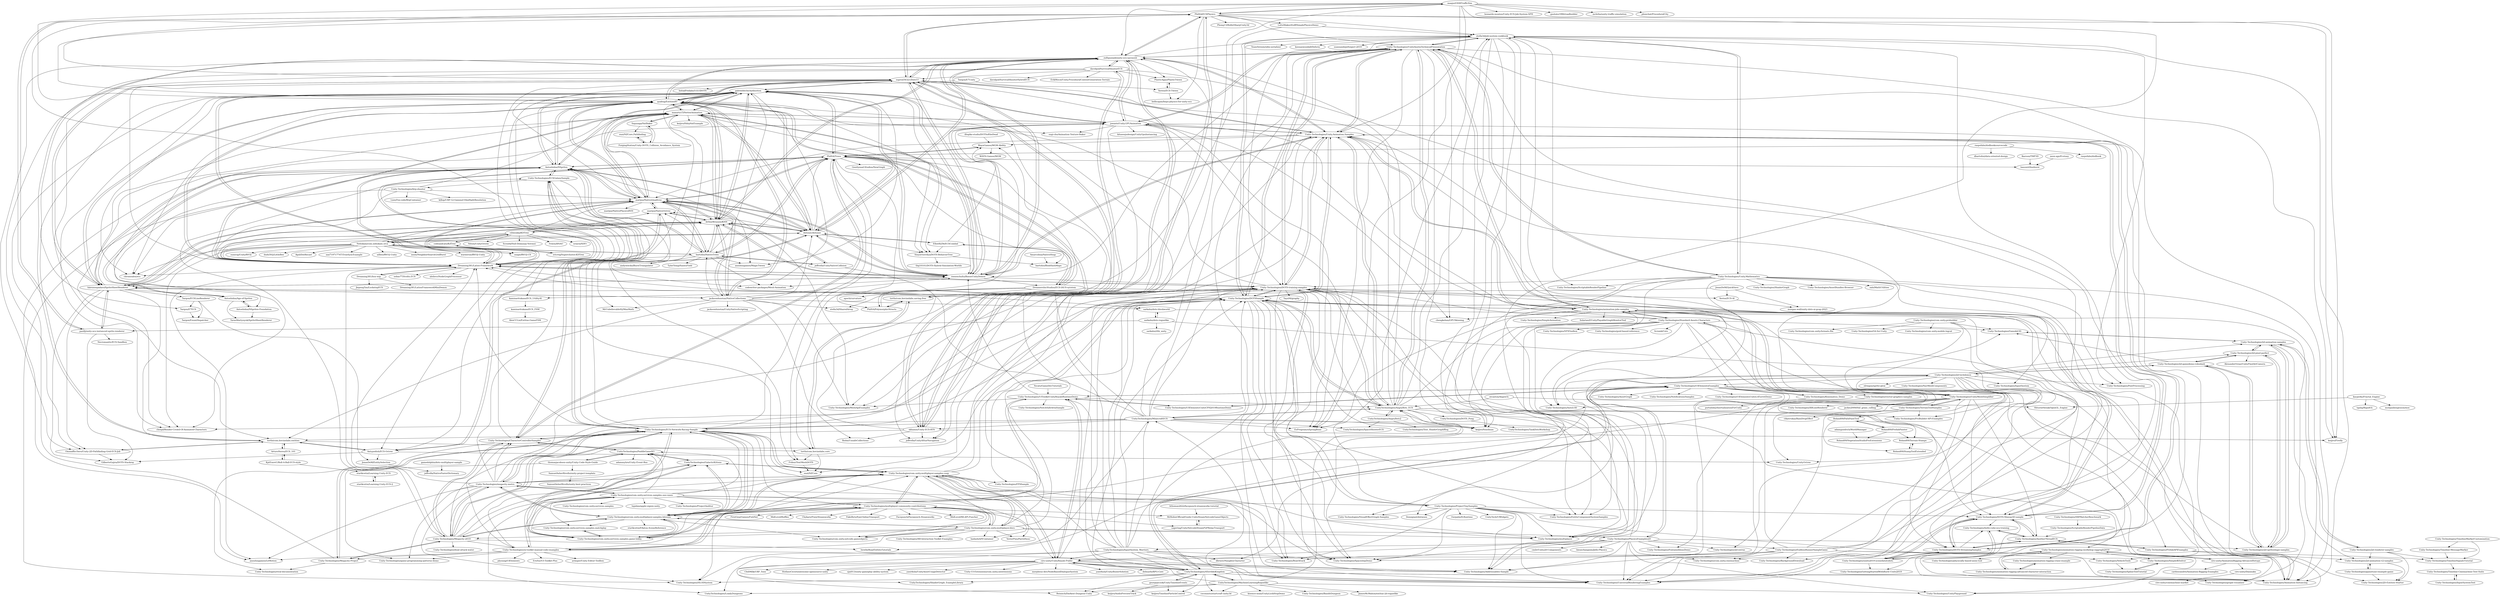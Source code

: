 digraph G {
"maajor/OSMTrafficSim" -> "PhilSA/ECSPhysics"
"maajor/OSMTrafficSim" -> "EsProgram/uSpringBone" ["e"=1]
"maajor/OSMTrafficSim" -> "jeffvella/UnityAStarNavigation"
"maajor/OSMTrafficSim" -> "quabug/EntitiesBT"
"maajor/OSMTrafficSim" -> "zulfajuniadi/unity-ecs-navmesh"
"maajor/OSMTrafficSim" -> "supron54321/DotsUI"
"maajor/OSMTrafficSim" -> "keijiro/Firefly" ["e"=1]
"maajor/OSMTrafficSim" -> "leonardo-montes/Unity-ECS-Job-System-SPH"
"maajor/OSMTrafficSim" -> "guotata1996/roadbuilder" ["e"=1]
"maajor/OSMTrafficSim" -> "Unity-Technologies/Unity.Animation.Samples"
"maajor/OSMTrafficSim" -> "mchrbn/unity-traffic-simulation" ["e"=1]
"maajor/OSMTrafficSim" -> "pboechat/ProceduralCity" ["e"=1]
"codeandcats/KdTree" -> "ericreg/Supercluster.KDTree"
"codeandcats/KdTree" -> "viliwonka/KDTree"
"Unity-Technologies/vector-graphics-samples" -> "Unity-Technologies/ProBuilder-API-Examples"
"ArturoNereu/ECS_101" -> "tertle/com.bovinelabs.entities"
"ArturoNereu/ECS_101" -> "KptEmreU/Roll-A-Ball-ECS-style"
"joeante/Unity.GPUAnimation" -> "zulfajuniadi/unity-ecs-navmesh"
"joeante/Unity.GPUAnimation" -> "sugi-cho/Animation-Texture-Baker" ["e"=1]
"joeante/Unity.GPUAnimation" -> "Unity-Technologies/UniteAustinTechnicalPresentation"
"joeante/Unity.GPUAnimation" -> "supron54321/DotsUI"
"joeante/Unity.GPUAnimation" -> "Unity-Technologies/Unity.Animation.Samples"
"joeante/Unity.GPUAnimation" -> "chengkehan/GPUSkinning" ["e"=1]
"joeante/Unity.GPUAnimation" -> "maxartz15/VertexAnimation"
"joeante/Unity.GPUAnimation" -> "Unity-Technologies/Animation-Instancing" ["e"=1]
"joeante/Unity.GPUAnimation" -> "reeseschultz/ReeseUnityDemos"
"joeante/Unity.GPUAnimation" -> "EsProgram/uSpringBone" ["e"=1]
"joeante/Unity.GPUAnimation" -> "kitasenjudesign/UnityGpuInstancing" ["e"=1]
"joeante/Unity.GPUAnimation" -> "Unity-Technologies/MeshApiExamples" ["e"=1]
"joeante/Unity.GPUAnimation" -> "jeffvella/UnityAStarNavigation"
"joeante/Unity.GPUAnimation" -> "chenjd/Render-Crowd-Of-Animated-Characters" ["e"=1]
"fabriziospadaro/SpriteSheetRenderer" -> "Antoshidza/NSprites"
"fabriziospadaro/SpriteSheetRenderer" -> "reeseschultz/ReeseUnityDemos"
"fabriziospadaro/SpriteSheetRenderer" -> "paullj/unity-ecs-instanced-sprite-renderer"
"fabriziospadaro/SpriteSheetRenderer" -> "ArthurBrussee/KNN"
"fabriziospadaro/SpriteSheetRenderer" -> "quabug/EntitiesBT"
"fabriziospadaro/SpriteSheetRenderer" -> "marijnz/NativeQuadtree"
"fabriziospadaro/SpriteSheetRenderer" -> "Omniaffix-Dave/Unity-2D-Pathfinding-Grid-ECS-Job"
"fabriziospadaro/SpriteSheetRenderer" -> "Antoshidza/Age-of-Sprites"
"fabriziospadaro/SpriteSheetRenderer" -> "5argon/ECSLineRenderer"
"fabriziospadaro/SpriteSheetRenderer" -> "supron54321/DotsUI"
"fabriziospadaro/SpriteSheetRenderer" -> "sarkahn/dots-blockworld"
"fabriziospadaro/SpriteSheetRenderer" -> "GilbertoGojira/DOTS-Stackray"
"fabriziospadaro/SpriteSheetRenderer" -> "maxartz15/VertexAnimation"
"fabriziospadaro/SpriteSheetRenderer" -> "jacksondunstan/NativeCollections"
"fabriziospadaro/SpriteSheetRenderer" -> "tertle/com.bovinelabs.entities"
"jeffvella/UnityNativeCollision" -> "ArthurBrussee/KNN"
"jeffvella/UnityNativeCollision" -> "jeffvella/UnityAStarNavigation"
"jeffvella/UnityNativeCollision" -> "bartofzo/NativeTrees"
"Unity-Technologies/DOTS-training-samples" -> "Unity-Technologies/DOTSSample"
"Unity-Technologies/DOTS-training-samples" -> "Unity-Technologies/EntityComponentSystemSamples" ["e"=1]
"Unity-Technologies/DOTS-training-samples" -> "keijiro/Voxelman" ["e"=1]
"Unity-Technologies/DOTS-training-samples" -> "Dreaming381/Latios-Framework"
"Unity-Technologies/DOTS-training-samples" -> "Unity-Technologies/UniversalRenderingExamples" ["e"=1]
"Unity-Technologies/DOTS-training-samples" -> "Unity-Technologies/UniteAustinTechnicalPresentation"
"Unity-Technologies/DOTS-training-samples" -> "Unity-Technologies/BoatAttack" ["e"=1]
"Unity-Technologies/DOTS-training-samples" -> "Unity-Technologies/Unity.Animation.Samples"
"Unity-Technologies/DOTS-training-samples" -> "Unity-Technologies/multiplayer" ["e"=1]
"Unity-Technologies/DOTS-training-samples" -> "UnityTechnologies/AngryBots_ECS"
"Unity-Technologies/DOTS-training-samples" -> "Tayx94/graphy" ["e"=1]
"Unity-Technologies/DOTS-training-samples" -> "Unity-Technologies/Animation-Instancing" ["e"=1]
"Unity-Technologies/DOTS-training-samples" -> "Unity-Technologies/Addressables-Sample" ["e"=1]
"Unity-Technologies/DOTS-training-samples" -> "quabug/EntitiesBT"
"Unity-Technologies/DOTS-training-samples" -> "Unity-Technologies/SpaceshipDemo" ["e"=1]
"Unity-Technologies/Unity.Mathematics" -> "stella3d/job-system-cookbook"
"Unity-Technologies/Unity.Mathematics" -> "Unity-Technologies/ScriptableRenderPipeline" ["e"=1]
"Unity-Technologies/Unity.Mathematics" -> "Unity-Technologies/ShaderGraph" ["e"=1]
"Unity-Technologies/Unity.Mathematics" -> "Unity-Technologies/PostProcessing" ["e"=1]
"Unity-Technologies/Unity.Mathematics" -> "Unity-Technologies/DOTS-training-samples"
"Unity-Technologies/Unity.Mathematics" -> "Unity-Technologies/AutoLOD" ["e"=1]
"Unity-Technologies/Unity.Mathematics" -> "Unity-Technologies/UniteAustinTechnicalPresentation"
"Unity-Technologies/Unity.Mathematics" -> "Unity-Technologies/UniversalRenderingExamples" ["e"=1]
"Unity-Technologies/Unity.Mathematics" -> "Unity-Technologies/EntityComponentSystemSamples" ["e"=1]
"Unity-Technologies/Unity.Mathematics" -> "Unity-Technologies/InputSystem" ["e"=1]
"Unity-Technologies/Unity.Mathematics" -> "Unity-Technologies/multiplayer" ["e"=1]
"Unity-Technologies/Unity.Mathematics" -> "Unity-Technologies/Animation-Instancing" ["e"=1]
"Unity-Technologies/Unity.Mathematics" -> "keijiro/Voxelman" ["e"=1]
"Unity-Technologies/Unity.Mathematics" -> "Unity-Technologies/AssetBundles-Browser" ["e"=1]
"Unity-Technologies/Unity.Mathematics" -> "zalo/MathUtilities" ["e"=1]
"ciro-unity/UnityRoyale-Public" -> "Unity-Technologies/UIToolkitUnityRoyaleRuntimeDemo"
"ciro-unity/UnityRoyale-Public" -> "UnityTechnologies/ATerribleKingdom"
"ciro-unity/UnityRoyale-Public" -> "Reinisch/Darkest-Dungeon-Unity" ["e"=1]
"ciro-unity/UnityRoyale-Public" -> "ChiliMilk/URP_Toon" ["e"=1]
"ciro-unity/UnityRoyale-Public" -> "StefanoCecere/awesome-opensource-unity" ["e"=1]
"ciro-unity/UnityRoyale-Public" -> "Unity-Technologies/Addressables-Sample" ["e"=1]
"ciro-unity/UnityRoyale-Public" -> "sjai013/unity-gameplay-ability-system" ["e"=1]
"ciro-unity/UnityRoyale-Public" -> "Unity-Technologies/UniversalRenderingExamples" ["e"=1]
"ciro-unity/UnityRoyale-Public" -> "yasirkula/UnityAssetUsageDetector" ["e"=1]
"ciro-unity/UnityRoyale-Public" -> "Unity-UI-Extensions/com.unity.uiextensions" ["e"=1]
"ciro-unity/UnityRoyale-Public" -> "merpheus-dev/NodeBasedDialogueSystem" ["e"=1]
"ciro-unity/UnityRoyale-Public" -> "Unity-Technologies/DOTS-training-samples"
"ciro-unity/UnityRoyale-Public" -> "Unity-Technologies/com.unity.multiplayer.samples.coop"
"ciro-unity/UnityRoyale-Public" -> "yasirkula/UnityBezierSolution" ["e"=1]
"ciro-unity/UnityRoyale-Public" -> "delmarle/RPG-Core" ["e"=1]
"Unity-Technologies/animation-jobs-samples" -> "Unity-Technologies/graph-visualizer" ["e"=1]
"Unity-Technologies/animation-jobs-samples" -> "Unity-Technologies/Unity.Animation.Samples"
"Unity-Technologies/animation-jobs-samples" -> "Unity-Technologies/Animation-Instancing" ["e"=1]
"Unity-Technologies/animation-jobs-samples" -> "Unity-Technologies/SimpleAnimation" ["e"=1]
"Unity-Technologies/animation-jobs-samples" -> "Unity-Technologies/DOTSSample"
"Unity-Technologies/animation-jobs-samples" -> "EsProgram/uSpringBone" ["e"=1]
"Unity-Technologies/animation-jobs-samples" -> "Unity-Technologies/UnityMeshSimplifier"
"Unity-Technologies/animation-jobs-samples" -> "chengkehan/GPUSkinning" ["e"=1]
"Unity-Technologies/animation-jobs-samples" -> "Unity-Technologies/Standard-Assets-Characters"
"Unity-Technologies/animation-jobs-samples" -> "Unity-Technologies/UniteAustinTechnicalPresentation"
"Unity-Technologies/animation-jobs-samples" -> "SolarianZ/UnityPlayableGraphMonitorTool" ["e"=1]
"Unity-Technologies/animation-jobs-samples" -> "Unity-Technologies/animation-rigging-workshop-siggraph2019"
"Unity-Technologies/animation-jobs-samples" -> "joeante/Unity.GPUAnimation"
"Unity-Technologies/animation-jobs-samples" -> "Unity-Technologies/DOTS-Shmup3D-sample"
"Unity-Technologies/animation-jobs-samples" -> "stella3d/job-system-cookbook"
"ciro-unity/AnimationRigging-AdvancedSetups" -> "cardosoandre/Animation-Rigging-Examples"
"ciro-unity/AnimationRigging-AdvancedSetups" -> "ciro-unity/Danmaku"
"ciro-unity/AnimationRigging-AdvancedSetups" -> "Unity-Technologies/animation-rigging-workshop-siggraph2019"
"raspofabs/dodbooksourcecode" -> "raspofabs/dodbook"
"raspofabs/dodbooksourcecode" -> "PhilSA/Trove"
"raspofabs/dodbooksourcecode" -> "dbartolini/data-oriented-design" ["e"=1]
"Unity-Technologies/EndlessRunnerSampleGame" -> "Unity-Technologies/SpaceshipDemo" ["e"=1]
"Unity-Technologies/EndlessRunnerSampleGame" -> "Unity-Technologies/UniteAustinTechnicalPresentation"
"Unity-Technologies/EndlessRunnerSampleGame" -> "Unity-Technologies/UniversalRenderingExamples" ["e"=1]
"Unity-Technologies/EndlessRunnerSampleGame" -> "Unity-Technologies/Standard-Assets-Characters"
"Unity-Technologies/EndlessRunnerSampleGame" -> "Unity-Technologies/Gamekit3D"
"Unity-Technologies/EndlessRunnerSampleGame" -> "ciro-unity/UnityRoyale-Public"
"Unity-Technologies/EndlessRunnerSampleGame" -> "Unity-Technologies/com.unity.cinemachine" ["e"=1]
"Unity-Technologies/EndlessRunnerSampleGame" -> "Unity-Technologies/animation-jobs-samples"
"Unity-Technologies/EndlessRunnerSampleGame" -> "Unity-Technologies/BackgroundDownload" ["e"=1]
"Unity-Technologies/EndlessRunnerSampleGame" -> "Unity-Technologies/BoatAttack" ["e"=1]
"Unity-Technologies/EndlessRunnerSampleGame" -> "Unity-Technologies/UnityPlayground" ["e"=1]
"Unity-Technologies/EndlessRunnerSampleGame" -> "Unity-Technologies/VehicleTools"
"UnityTechnologies/MachineLearningRoguelike" -> "UnityTechnologies/ATerribleKingdom"
"UnityTechnologies/MachineLearningRoguelike" -> "JamesMcMahon/entitas-2d-roguelike" ["e"=1]
"UnityTechnologies/MachineLearningRoguelike" -> "UnityTechnologies/AngryBots_ECS"
"UnityTechnologies/MachineLearningRoguelike" -> "UnityTechnologies/MinecraftECS"
"UnityTechnologies/MachineLearningRoguelike" -> "Unity-Technologies/UnityPlayground" ["e"=1]
"UnityTechnologies/MachineLearningRoguelike" -> "coconauts/startcraft-unity3d" ["e"=1]
"UnityTechnologies/MachineLearningRoguelike" -> "Reinisch/Darkest-Dungeon-Unity" ["e"=1]
"UnityTechnologies/MachineLearningRoguelike" -> "kisence-mian/UnityLockStepDemo" ["e"=1]
"UnityTechnologies/MachineLearningRoguelike" -> "Unity-Technologies/BanditDungeon" ["e"=1]
"UnityTechnologies/MachineLearningRoguelike" -> "UnityTechnologies/LoadyDungeons" ["e"=1]
"UnityTechnologies/MachineLearningRoguelike" -> "ciro-unity/UnityRoyale-Public"
"UnityTechnologies/ATerribleKingdom" -> "ciro-unity/UnityRoyale-Public"
"UnityTechnologies/ATerribleKingdom" -> "Unity-Technologies/graph-visualizer" ["e"=1]
"UnityTechnologies/ATerribleKingdom" -> "georgejecook/UnityTimelineEvents"
"UnityTechnologies/ATerribleKingdom" -> "keijiro/TimelineParticleControl" ["e"=1]
"UnityTechnologies/ATerribleKingdom" -> "UnityTechnologies/MachineLearningRoguelike"
"UnityTechnologies/ATerribleKingdom" -> "Unity-Technologies/DOTS-training-samples"
"UnityTechnologies/ATerribleKingdom" -> "Unity-Technologies/UniversalRenderingExamples" ["e"=1]
"UnityTechnologies/ATerribleKingdom" -> "UnityTechnologies/ShaderGraph_ExampleLibrary" ["e"=1]
"UnityTechnologies/ATerribleKingdom" -> "Unity-Technologies/UIElementsExamples"
"UnityTechnologies/ATerribleKingdom" -> "Unity-Technologies/UniteAustinTechnicalPresentation"
"UnityTechnologies/ATerribleKingdom" -> "Unity-Technologies/Animation-Instancing" ["e"=1]
"UnityTechnologies/ATerribleKingdom" -> "Unity-Technologies/HLODSystem" ["e"=1]
"UnityTechnologies/ATerribleKingdom" -> "Reinisch/Darkest-Dungeon-Unity" ["e"=1]
"UnityTechnologies/ATerribleKingdom" -> "Unity-Technologies/DOTSSample"
"UnityTechnologies/ATerribleKingdom" -> "coconauts/startcraft-unity3d" ["e"=1]
"starikcetin/Learning-Unity-ECS-2" -> "starikcetin/Learning-Unity-ECS"
"georgejecook/UnityTimelineEvents" -> "keijiro/TimelineParticleControl" ["e"=1]
"georgejecook/UnityTimelineEvents" -> "keijiro/AudioPreviewTrack"
"georgejecook/UnityTimelineEvents" -> "UnityTechnologies/ATerribleKingdom"
"Nebukam/com.nebukam.orca" -> "snape/RVO2-CS" ["e"=1]
"Nebukam/com.nebukam.orca" -> "warmtrue/RVO2-Unity" ["e"=1]
"Nebukam/com.nebukam.orca" -> "sunsvip/UnityRVO2"
"Nebukam/com.nebukam.orca" -> "dudu502/LittleBee" ["e"=1]
"Nebukam/com.nebukam.orca" -> "chenjd/Render-Crowd-Of-Animated-Characters" ["e"=1]
"Nebukam/com.nebukam.orca" -> "ArthurBrussee/KNN"
"Nebukam/com.nebukam.orca" -> "ikpil/DotRecast" ["e"=1]
"Nebukam/com.nebukam.orca" -> "aaa719717747/TrueSyncExample" ["e"=1]
"Nebukam/com.nebukam.orca" -> "Dreaming381/Latios-Framework"
"Nebukam/com.nebukam.orca" -> "aillieo/RVO2-Unity"
"Nebukam/com.nebukam.orca" -> "bartofzo/NativeTrees"
"Nebukam/com.nebukam.orca" -> "marijnz/NativeQuadtree"
"Nebukam/com.nebukam.orca" -> "nezix/NeighborSearchGridBurst"
"Nebukam/com.nebukam.orca" -> "dotsnav/dotsnav"
"Nebukam/com.nebukam.orca" -> "chromealex/ecs" ["e"=1]
"Roland09/PrefabPainter" -> "Roland09/PathPaintTool"
"Roland09/PrefabPainter" -> "Roland09/VegetationStudioProExtensions"
"Roland09/PrefabPainter" -> "Roland09/Terrain-Stamps"
"Roland09/PathPaintTool" -> "Roland09/PrefabPainter"
"Roland09/PathPaintTool" -> "Roland09/Terrain-Stamps"
"Roland09/PathPaintTool" -> "Roland09/StampToolExtended"
"Roland09/Terrain-Stamps" -> "Roland09/StampToolExtended"
"supron54321/DotsUI" -> "quabug/EntitiesBT"
"supron54321/DotsUI" -> "InitialPrefabs/UGUIDOTS"
"supron54321/DotsUI" -> "joeante/Unity.GPUAnimation"
"supron54321/DotsUI" -> "zulfajuniadi/unity-ecs-navmesh"
"supron54321/DotsUI" -> "reeseschultz/ReeseUnityDemos"
"supron54321/DotsUI" -> "Unity-Technologies/Unity.Animation.Samples"
"supron54321/DotsUI" -> "EsProgram/uSpringBone" ["e"=1]
"supron54321/DotsUI" -> "skhamis/Unity-ECS-RTS"
"supron54321/DotsUI" -> "PhilSA/ECSPhysics"
"supron54321/DotsUI" -> "fabriziospadaro/SpriteSheetRenderer"
"supron54321/DotsUI" -> "marijnz/NativeQuadtree"
"supron54321/DotsUI" -> "Antypodish/ECS-Octree"
"supron54321/DotsUI" -> "Dreaming381/Latios-Framework"
"supron54321/DotsUI" -> "gabrieldechichi/dmotion"
"stella3d/job-system-cookbook" -> "keijiro/Voxelman" ["e"=1]
"stella3d/job-system-cookbook" -> "Unity-Technologies/EntityComponentSystemSamples" ["e"=1]
"stella3d/job-system-cookbook" -> "Unity-Technologies/UniteAustinTechnicalPresentation"
"stella3d/job-system-cookbook" -> "Unity-Technologies/Unity.Mathematics"
"stella3d/job-system-cookbook" -> "Unity-Technologies/ScriptableRenderPipeline" ["e"=1]
"stella3d/job-system-cookbook" -> "Unity-Technologies/DOTS-training-samples"
"stella3d/job-system-cookbook" -> "Unity-Technologies/DOTSSample"
"stella3d/job-system-cookbook" -> "Unity-Technologies/PostProcessing" ["e"=1]
"stella3d/job-system-cookbook" -> "TeamSirenix/odin-serializer" ["e"=1]
"stella3d/job-system-cookbook" -> "keenanwoodall/Deform" ["e"=1]
"stella3d/job-system-cookbook" -> "Unity-Technologies/UniversalRenderingExamples" ["e"=1]
"stella3d/job-system-cookbook" -> "Unity-Technologies/Animation-Instancing" ["e"=1]
"stella3d/job-system-cookbook" -> "Unity-Technologies/AutoLOD" ["e"=1]
"stella3d/job-system-cookbook" -> "Unity-Technologies/multiplayer" ["e"=1]
"stella3d/job-system-cookbook" -> "ssannandeji/Zenject-2019" ["e"=1]
"Unity-Technologies/multiplayer-community-contributions" -> "Unity-Technologies/com.unity.multiplayer.samples.bitesize"
"Unity-Technologies/multiplayer-community-contributions" -> "Unity-Technologies/com.unity.netcode.gameobjects" ["e"=1]
"Unity-Technologies/multiplayer-community-contributions" -> "Unity-Technologies/com.unity.services.samples.game-lobby"
"Unity-Technologies/multiplayer-community-contributions" -> "Unity-Technologies/com.unity.multiplayer.samples.coop"
"Unity-Technologies/multiplayer-community-contributions" -> "Unity-Technologies/com.unity.multiplayer.docs"
"Unity-Technologies/multiplayer-community-contributions" -> "MidLevel/MLAPI.Puncher" ["e"=1]
"Unity-Technologies/multiplayer-community-contributions" -> "FirstGearGames/FishNet" ["e"=1]
"Unity-Technologies/multiplayer-community-contributions" -> "MrRobinOfficial/Guide-UnitySteamNetcodeGameObjects"
"Unity-Technologies/multiplayer-community-contributions" -> "MidLevel/Ruffles" ["e"=1]
"Unity-Technologies/multiplayer-community-contributions" -> "Unity-Technologies/ECS-Network-Racing-Sample"
"Unity-Technologies/multiplayer-community-contributions" -> "Chykary/FizzySteamworks" ["e"=1]
"Unity-Technologies/multiplayer-community-contributions" -> "sagering/UnityNetcodeSteamP2PRelayTransport"
"Unity-Technologies/multiplayer-community-contributions" -> "FakeByte/EpicOnlineTransport" ["e"=1]
"Unity-Technologies/multiplayer-community-contributions" -> "Facepunch/Facepunch.Steamworks" ["e"=1]
"Unity-Technologies/multiplayer-community-contributions" -> "hadashiA/VContainer" ["e"=1]
"ArthurBrussee/KNN" -> "marijnz/NativeQuadtree"
"ArthurBrussee/KNN" -> "viliwonka/KDTree"
"ArthurBrussee/KNN" -> "quabug/EntitiesBT"
"ArthurBrussee/KNN" -> "reeseschultz/ReeseUnityDemos"
"ArthurBrussee/KNN" -> "marijnz/NativeOctree"
"ArthurBrussee/KNN" -> "Dreaming381/Latios-Framework"
"ArthurBrussee/KNN" -> "fabriziospadaro/SpriteSheetRenderer"
"ArthurBrussee/KNN" -> "maxartz15/VertexAnimation"
"ArthurBrussee/KNN" -> "dotsnav/dotsnav"
"ArthurBrussee/KNN" -> "zulfajuniadi/unity-ecs-navmesh"
"ArthurBrussee/KNN" -> "jacksondunstan/NativeCollections"
"ArthurBrussee/KNN" -> "gabrieldechichi/dmotion"
"ArthurBrussee/KNN" -> "Nebukam/com.nebukam.orca"
"ArthurBrussee/KNN" -> "bartofzo/NativeTrees"
"ArthurBrussee/KNN" -> "jeffvella/UnityNativeCollision"
"Unity-Technologies/TerrainToolSamples" -> "Roland09/PathPaintTool"
"Unity-Technologies/TerrainToolSamples" -> "Unity-Technologies/ProBuilder-API-Examples"
"Unity-Technologies/TerrainToolSamples" -> "Unity-Technologies/UnityMeshSimplifier"
"Unity-Technologies/TerrainToolSamples" -> "chkztrukaz/RainDropEffect" ["e"=1]
"Unity-Technologies/UniteAustinTechnicalPresentation" -> "zulfajuniadi/unity-ecs-navmesh"
"Unity-Technologies/UniteAustinTechnicalPresentation" -> "stella3d/job-system-cookbook"
"Unity-Technologies/UniteAustinTechnicalPresentation" -> "Unity-Technologies/Animation-Instancing" ["e"=1]
"Unity-Technologies/UniteAustinTechnicalPresentation" -> "joeante/Unity.GPUAnimation"
"Unity-Technologies/UniteAustinTechnicalPresentation" -> "Unity-Technologies/DOTS-training-samples"
"Unity-Technologies/UniteAustinTechnicalPresentation" -> "chengkehan/GPUSkinning" ["e"=1]
"Unity-Technologies/UniteAustinTechnicalPresentation" -> "Unity-Technologies/DOTSSample"
"Unity-Technologies/UniteAustinTechnicalPresentation" -> "Unity-Technologies/Unity.Animation.Samples"
"Unity-Technologies/UniteAustinTechnicalPresentation" -> "reeseschultz/ReeseUnityDemos"
"Unity-Technologies/UniteAustinTechnicalPresentation" -> "Unity-Technologies/Unity.Mathematics"
"Unity-Technologies/UniteAustinTechnicalPresentation" -> "Unity-Technologies/animation-jobs-samples"
"Unity-Technologies/UniteAustinTechnicalPresentation" -> "EsProgram/uSpringBone" ["e"=1]
"Unity-Technologies/UniteAustinTechnicalPresentation" -> "keijiro/Voxelman" ["e"=1]
"Unity-Technologies/UniteAustinTechnicalPresentation" -> "keijiro/Firefly" ["e"=1]
"Unity-Technologies/UniteAustinTechnicalPresentation" -> "UnityTechnologies/AngryBots_ECS"
"zulfajuniadi/unity-ecs-navmesh" -> "reeseschultz/ReeseUnityDemos"
"zulfajuniadi/unity-ecs-navmesh" -> "joeante/Unity.GPUAnimation"
"zulfajuniadi/unity-ecs-navmesh" -> "Unity-Technologies/UniteAustinTechnicalPresentation"
"zulfajuniadi/unity-ecs-navmesh" -> "PhilSA/ECSPhysics"
"zulfajuniadi/unity-ecs-navmesh" -> "skhamis/Unity-ECS-RTS"
"zulfajuniadi/unity-ecs-navmesh" -> "supron54321/DotsUI"
"zulfajuniadi/unity-ecs-navmesh" -> "quabug/EntitiesBT"
"zulfajuniadi/unity-ecs-navmesh" -> "ArthurBrussee/KNN"
"zulfajuniadi/unity-ecs-navmesh" -> "tertle/com.bovinelabs.entities"
"zulfajuniadi/unity-ecs-navmesh" -> "Unity-Technologies/Unity.Animation.Samples"
"zulfajuniadi/unity-ecs-navmesh" -> "dotsnav/dotsnav"
"zulfajuniadi/unity-ecs-navmesh" -> "PlasticApps/PlasticTween"
"zulfajuniadi/unity-ecs-navmesh" -> "Omniaffix-Dave/Unity-2D-Pathfinding-Grid-ECS-Job"
"zulfajuniadi/unity-ecs-navmesh" -> "davidpol/SurvivalShooterECS"
"zulfajuniadi/unity-ecs-navmesh" -> "stella3d/job-system-cookbook"
"UnityTechnologies/AngryBots_ECS" -> "Unity-Technologies/DOTSSample"
"UnityTechnologies/AngryBots_ECS" -> "UnityTechnologies/MinecraftECS"
"UnityTechnologies/AngryBots_ECS" -> "Unity-Technologies/DOTS-training-samples"
"UnityTechnologies/AngryBots_ECS" -> "Unity-Technologies/Unity.Animation.Samples"
"UnityTechnologies/AngryBots_ECS" -> "Unity-Technologies/UniteAustinTechnicalPresentation"
"UnityTechnologies/AngryBots_ECS" -> "UnityTechnologies/AngryBots2"
"UnityTechnologies/AngryBots_ECS" -> "UnityTechnologies/DOTS_Pong"
"UnityTechnologies/AngryBots_ECS" -> "Unity-Technologies/Animation-Instancing" ["e"=1]
"UnityTechnologies/AngryBots_ECS" -> "Unity-Technologies/DOTS-Shmup3D-sample"
"UnityTechnologies/AngryBots_ECS" -> "keijiro/Voxelman" ["e"=1]
"UnityTechnologies/AngryBots_ECS" -> "zulfajuniadi/unity-ecs-navmesh"
"UnityTechnologies/AngryBots_ECS" -> "supron54321/DotsUI"
"UnityTechnologies/AngryBots_ECS" -> "Unity-Technologies/animation-jobs-samples"
"UnityTechnologies/AngryBots_ECS" -> "stella3d/job-system-cookbook"
"UnityTechnologies/AngryBots_ECS" -> "Unity-Technologies/Addressables-Sample" ["e"=1]
"UnityTechnologies/MinecraftECS" -> "UnityTechnologies/AngryBots_ECS"
"UnityTechnologies/MinecraftECS" -> "Dreaming381/Latios-Framework"
"UnityTechnologies/MinecraftECS" -> "Unity-Technologies/DOTS-training-samples"
"UnityTechnologies/MinecraftECS" -> "UnityTechnologies/SpaceShooterECS"
"UnityTechnologies/MinecraftECS" -> "keijiro/Voxelman" ["e"=1]
"UnityTechnologies/MinecraftECS" -> "zulfajuniadi/unity-ecs-navmesh"
"UnityTechnologies/MinecraftECS" -> "EsProgram/uSpringBone" ["e"=1]
"UnityTechnologies/MinecraftECS" -> "gabrieldechichi/dmotion"
"UnityTechnologies/MinecraftECS" -> "Unity-Technologies/UniteAustinTechnicalPresentation"
"UnityTechnologies/MinecraftECS" -> "lwwhb/RoadToDotsTutorials" ["e"=1]
"UnityTechnologies/MinecraftECS" -> "Unity-Technologies/DOTSSample"
"UnityTechnologies/MinecraftECS" -> "skhamis/Unity-ECS-RTS"
"UnityTechnologies/MinecraftECS" -> "Unity-Technologies/Animation-Instancing" ["e"=1]
"UnityTechnologies/MinecraftECS" -> "Unity-Technologies/ECS-Network-Racing-Sample"
"UnityTechnologies/MinecraftECS" -> "chenjd/Render-Crowd-Of-Animated-Characters" ["e"=1]
"Unity-Technologies/SRPBatcherBenchmark" -> "Unity-Technologies/ScriptableRenderPipelineData"
"Unity-Technologies/UnityMeshSimplifier" -> "Unity-Technologies/UnityOctree" ["e"=1]
"Unity-Technologies/UnityMeshSimplifier" -> "Unity-Technologies/AutoLOD" ["e"=1]
"Unity-Technologies/UnityMeshSimplifier" -> "Unity-Technologies/HLODSystem" ["e"=1]
"Unity-Technologies/UnityMeshSimplifier" -> "Unity-Technologies/AnotherThreadECS"
"Unity-Technologies/UnityMeshSimplifier" -> "Unity-Technologies/DOTS-StreamingSamples"
"Unity-Technologies/UnityMeshSimplifier" -> "Unity-Technologies/BackgroundDownload" ["e"=1]
"Unity-Technologies/UnityMeshSimplifier" -> "Unity-Technologies/animation-jobs-samples"
"Unity-Technologies/UnityMeshSimplifier" -> "Unity-Technologies/TerrainToolSamples"
"Unity-Technologies/UnityMeshSimplifier" -> "jackie2009/HiZ_grass_culling"
"Unity-Technologies/UnityMeshSimplifier" -> "Unity-Technologies/XRLineRenderer" ["e"=1]
"Unity-Technologies/UnityMeshSimplifier" -> "Unity-Technologies/Unity.Animation.Samples"
"Unity-Technologies/com.unity.probuilder" -> "Unity-Technologies/com.unity.cinemachine" ["e"=1]
"Unity-Technologies/com.unity.probuilder" -> "Unity-Technologies/Gamekit3D"
"Unity-Technologies/com.unity.probuilder" -> "Unity-Technologies/ProBuilder-API-Examples"
"Unity-Technologies/com.unity.probuilder" -> "Unity-Technologies/com.unity.formats.fbx" ["e"=1]
"Unity-Technologies/com.unity.probuilder" -> "Unity-Technologies/Git-for-Unity"
"Unity-Technologies/com.unity.probuilder" -> "Unity-Technologies/com.unity.mobile.logcat"
"Unity-Technologies/2d-pixel-perfect" -> "Unity-Technologies/2d-animation-samples"
"Unity-Technologies/2d-pixel-perfect" -> "Unity-Technologies/2d-gamedemo-robodash"
"Unity-Technologies/2d-pixel-perfect" -> "Unity-Technologies/2d-spriteshape-samples"
"Unity-Technologies/2d-pixel-perfect" -> "AlexanderOcias/UnityPixelArtCamera"
"Unity-Technologies/2d-renderer-samples" -> "Unity-Technologies/2D-Entities-Starter"
"Unity-Technologies/2d-renderer-samples" -> "Unity-Technologies/TimelineSignalsTutorial"
"Unity-Technologies/2d-renderer-samples" -> "Unity-Technologies/2d-animation-v2-samples"
"Unity-Technologies/2d-renderer-samples" -> "Unity-Technologies/2d-animation-samples"
"Unity-Technologies/2d-animation-samples" -> "Unity-Technologies/2d-animation-v2-samples"
"Unity-Technologies/2d-animation-samples" -> "Unity-Technologies/2d-spriteshape-samples"
"Unity-Technologies/2d-animation-samples" -> "Unity-Technologies/2d-pixel-perfect"
"Unity-Technologies/2d-animation-samples" -> "Unity-Technologies/2d-renderer-samples"
"Unity-Technologies/2d-animation-samples" -> "Unity-Technologies/Gamekit3D"
"Unity-Technologies/TimelineMarkerCustomization" -> "Unity-Technologies/Timeline-MessageMarker"
"Unity-Technologies/TimelineMarkerCustomization" -> "Unity-Technologies/TimelineSignalsTutorial"
"KptEmreU/Roll-A-Ball-ECS-style" -> "starikcetin/Learning-Unity-ECS"
"KptEmreU/Roll-A-Ball-ECS-style" -> "ArturoNereu/ECS_101"
"PhilSA/ECSPhysics" -> "zulfajuniadi/unity-ecs-navmesh"
"PhilSA/ECSPhysics" -> "paullj/unity-ecs-instanced-sprite-renderer"
"PhilSA/ECSPhysics" -> "supron54321/DotsUI"
"PhilSA/ECSPhysics" -> "quabug/EntitiesBT"
"PhilSA/ECSPhysics" -> "Antypodish/ECS-Octree"
"PhilSA/ECSPhysics" -> "stella3d/job-system-cookbook"
"PhilSA/ECSPhysics" -> "maajor/OSMTrafficSim"
"PhilSA/ECSPhysics" -> "skhamis/Unity-ECS-RTS"
"PhilSA/ECSPhysics" -> "bellicapax/bepu-physics-for-unity-ecs"
"PhilSA/ECSPhysics" -> "keijiro/Firefly" ["e"=1]
"PhilSA/ECSPhysics" -> "Unity-Technologies/multiplayer" ["e"=1]
"PhilSA/ECSPhysics" -> "Phong13/BulletSharpUnity3d" ["e"=1]
"PhilSA/ECSPhysics" -> "Unity-Technologies/UniteAustinTechnicalPresentation"
"PhilSA/ECSPhysics" -> "LotteMakesStuff/SimplePhysicsDemo"
"viliwonka/KDTree" -> "ArthurBrussee/KNN"
"viliwonka/KDTree" -> "Nition/UnityOctree" ["e"=1]
"viliwonka/KDTree" -> "codeandcats/KdTree"
"viliwonka/KDTree" -> "Scrawk/Hull-Delaunay-Voronoi" ["e"=1]
"viliwonka/KDTree" -> "marijnz/NativeQuadtree"
"viliwonka/KDTree" -> "marijnz/NativeOctree"
"viliwonka/KDTree" -> "snape/RVO2-CS" ["e"=1]
"viliwonka/KDTree" -> "Nebukam/com.nebukam.orca"
"viliwonka/KDTree" -> "Dreaming381/Latios-Framework"
"viliwonka/KDTree" -> "Fewes/BNAO" ["e"=1]
"viliwonka/KDTree" -> "xraxra/SDFr" ["e"=1]
"Unity-Technologies/Standard-Assets-Characters" -> "dbrizov/NaughtyCharacter" ["e"=1]
"Unity-Technologies/Standard-Assets-Characters" -> "Unity-Technologies/animation-jobs-samples"
"Unity-Technologies/Standard-Assets-Characters" -> "Unity-Technologies/Gamekit3D"
"Unity-Technologies/Standard-Assets-Characters" -> "Unity-Technologies/SpaceshipDemo" ["e"=1]
"Unity-Technologies/Standard-Assets-Characters" -> "Unity-Technologies/VFXToolbox" ["e"=1]
"Unity-Technologies/Standard-Assets-Characters" -> "Unity-Technologies/UnityMeshSimplifier"
"Unity-Technologies/Standard-Assets-Characters" -> "Unity-Technologies/FontainebleauDemo" ["e"=1]
"Unity-Technologies/Standard-Assets-Characters" -> "Unity-Technologies/Unity.Animation.Samples"
"Unity-Technologies/Standard-Assets-Characters" -> "Unity-Technologies/guid-based-reference" ["e"=1]
"Unity-Technologies/Standard-Assets-Characters" -> "Unity-Technologies/VehicleTools"
"Unity-Technologies/Standard-Assets-Characters" -> "Unity-Technologies/VisualEffectGraph-Samples" ["e"=1]
"Unity-Technologies/Standard-Assets-Characters" -> "Unity-Technologies/UniversalRenderingExamples" ["e"=1]
"Unity-Technologies/Standard-Assets-Characters" -> "Unity-Technologies/AutoLOD" ["e"=1]
"Unity-Technologies/Standard-Assets-Characters" -> "Scrawk/Ceto" ["e"=1]
"Unity-Technologies/Standard-Assets-Characters" -> "Unity-Technologies/DOTS-training-samples"
"Unity-Technologies/DOTS-StreamingSamples" -> "Unity-Technologies/DOTS-Shmup3D-sample"
"Unity-Technologies/DOTS-StreamingSamples" -> "Unity-Technologies/AnotherThreadECS"
"Unity-Technologies/DOTS-StreamingSamples" -> "Unity-Technologies/unite2019-scenedatatodots"
"Unity-Technologies/DOTS-StreamingSamples" -> "Unity-Technologies/Unity.Animation.Samples"
"Unity-Technologies/DOTS-StreamingSamples" -> "Unity-Technologies/hello-cube-ecs-training"
"Antypodish/ECS-Octree" -> "Unity-Technologies/UnityOctree" ["e"=1]
"Antypodish/ECS-Octree" -> "tertle/com.bovinelabs.entities"
"Antypodish/ECS-Octree" -> "GilbertoGojira/DOTS-Stackray"
"Antypodish/ECS-Octree" -> "marijnz/NativeOctree"
"Antypodish/ECS-Octree" -> "JonasDeM/EntitySelection"
"5argon/ECSLineRenderer" -> "5argon/E7ECS"
"5argon/ECSLineRenderer" -> "5argon/EnumDispatcher"
"5argon/ECSLineRenderer" -> "JonasDeM/EntitySelection"
"PlasticApps/PlasticTween" -> "Xerios/ECS-Tween"
"Unity-Technologies/VehicleTools" -> "Unity-Technologies/SplineToolTutorial"
"jacksondunstan/NativeCollections" -> "quabug/EntitiesBT"
"jacksondunstan/NativeCollections" -> "marijnz/NativeQuadtree"
"jacksondunstan/NativeCollections" -> "ArthurBrussee/KNN"
"jacksondunstan/NativeCollections" -> "fholm/UnsafeCollections" ["e"=1]
"jacksondunstan/NativeCollections" -> "MrUnbelievable92/MaxMath" ["e"=1]
"jacksondunstan/NativeCollections" -> "fabriziospadaro/SpriteSheetRenderer"
"jacksondunstan/NativeCollections" -> "stella3d/SharedArray"
"jacksondunstan/NativeCollections" -> "tertle/com.bovinelabs.entities"
"jacksondunstan/NativeCollections" -> "sarkahn/dots-blockworld"
"jacksondunstan/NativeCollections" -> "jacksondunstan/UnityNativeScripting" ["e"=1]
"jacksondunstan/NativeCollections" -> "bartofzo/NativeTrees"
"jacksondunstan/NativeCollections" -> "dotsnav/dotsnav"
"jacksondunstan/NativeCollections" -> "Unity-Technologies/MeshApiExamples" ["e"=1]
"jacksondunstan/NativeCollections" -> "joeante/Unity.GPUAnimation"
"jacksondunstan/NativeCollections" -> "reeseschultz/ReeseUnityDemos"
"ciro-unity/Danmaku" -> "ciro-unity/cinemachine-market"
"Unity-Technologies/2d-spriteshape-samples" -> "Unity-Technologies/2d-animation-samples"
"Unity-Technologies/2d-spriteshape-samples" -> "Unity-Technologies/2d-gamedemo-robodash"
"Unity-Technologies/2d-spriteshape-samples" -> "Unity-Technologies/2d-pixel-perfect"
"Unity-Technologies/Timeline-MessageMarker" -> "Unity-Technologies/TimelineSignalsTutorial"
"Xerios/ECS-Tween" -> "PlasticApps/PlasticTween"
"Xerios/ECS-Tween" -> "bellicapax/bepu-physics-for-unity-ecs"
"Unity-Technologies/TimelineSignalsTutorial" -> "Unity-Technologies/Timeline-Cinemachine-Test-Suite"
"Unity-Technologies/animation-rigging-workshop-siggraph2019" -> "Unity-Technologies/animation-rigging-crane-example"
"Unity-Technologies/animation-rigging-workshop-siggraph2019" -> "Unity-Technologies/animation-rigging-advanced-character-interaction"
"Unity-Technologies/animation-rigging-workshop-siggraph2019" -> "ciro-unity/AnimationRigging-AdvancedSetups"
"Unity-Technologies/animation-rigging-workshop-siggraph2019" -> "Unity-Technologies/SimpleIKSolver"
"Unity-Technologies/animation-rigging-workshop-siggraph2019" -> "Unity-Technologies/physically-based-anim-tool"
"LotteMakesStuff/SimplePhysicsDemo" -> "stella3d/SharedArray"
"LotteMakesStuff/SimplePhysicsDemo" -> "stella3d/job-system-cookbook"
"UnityTechnologies/AngryBots2" -> "UnityTechnologies/AngryBots_ECS"
"UnityTechnologies/AngryBots2" -> "UnityTechnologies/SpaceShooterECS"
"UnityTechnologies/AngryBots2" -> "UnityTechnologies/Test_ShaderGraphBlog" ["e"=1]
"paullj/unity-ecs-instanced-sprite-renderer" -> "Necromantic/ECS-Sandbox"
"paullj/unity-ecs-instanced-sprite-renderer" -> "fabriziospadaro/SpriteSheetRenderer"
"paullj/unity-ecs-instanced-sprite-renderer" -> "GilbertoGojira/DOTS-Stackray"
"paullj/unity-ecs-instanced-sprite-renderer" -> "PhilSA/ECSPhysics"
"tertle/com.bovinelabs.entities" -> "Antypodish/ECS-Octree"
"tertle/com.bovinelabs.entities" -> "tertle/com.bovinelabs.core"
"tertle/com.bovinelabs.entities" -> "Omniaffix-Dave/Unity-2D-Pathfinding-Grid-ECS-Job"
"tertle/com.bovinelabs.entities" -> "zulfajuniadi/unity-ecs-navmesh"
"tertle/com.bovinelabs.entities" -> "ArturoNereu/ECS_101"
"skhamis/Unity-ECS-RTS" -> "davidpol/SurvivalShooterECS"
"skhamis/Unity-ECS-RTS" -> "zulfajuniadi/unity-ecs-navmesh"
"skhamis/Unity-ECS-RTS" -> "supron54321/DotsUI"
"skhamis/Unity-ECS-RTS" -> "quabug/EntitiesBT"
"skhamis/Unity-ECS-RTS" -> "PhilSA/ECSPhysics"
"skhamis/Unity-ECS-RTS" -> "tertle/com.bovinelabs.entities"
"skhamis/Unity-ECS-RTS" -> "jeffvella/UnityAStarNavigation"
"skhamis/Unity-ECS-RTS" -> "keijiro/Firefly" ["e"=1]
"skhamis/Unity-ECS-RTS" -> "fholm/UnsafeCollections" ["e"=1]
"Unity-Technologies/PrefabAPIExamples" -> "Unity-Technologies/TimelineSignalsTutorial"
"Unity-Technologies/PrefabAPIExamples" -> "Unity-Technologies/AnotherThreadECS"
"Unity-Technologies/PrefabAPIExamples" -> "Unity-Technologies/2d-animation-v2-samples"
"davidpol/SurvivalShooterECS" -> "skhamis/Unity-ECS-RTS"
"davidpol/SurvivalShooterECS" -> "davidpol/SurvivalShooterHybridECS"
"davidpol/SurvivalShooterECS" -> "tertle/com.bovinelabs.entities"
"davidpol/SurvivalShooterECS" -> "zulfajuniadi/unity-ecs-navmesh"
"davidpol/SurvivalShooterECS" -> "PlasticApps/PlasticTween"
"davidpol/SurvivalShooterECS" -> "ErikMoczi/Unity.ProceduralContentGeneration-Terrain" ["e"=1]
"davidpol/SurvivalShooterECS" -> "Omniaffix-Dave/Unity-2D-Pathfinding-Grid-ECS-Job"
"davidpol/SurvivalShooterECS" -> "supron54321/DotsUI"
"davidpol/SurvivalShooterECS" -> "Unity-Technologies/DOTS-Shmup3D-sample"
"Unity-Technologies/2d-animation-v2-samples" -> "Unity-Technologies/2D-Entities-Starter"
"Unity-Technologies/2d-animation-v2-samples" -> "Unity-Technologies/gametune-example-game"
"5argon/E7ECS" -> "5argon/EnumDispatcher"
"Unity-Technologies/ScriptableRenderPipelineData" -> "Unity-Technologies/AnotherThreadECS"
"Unity-Technologies/Gamekit3D" -> "Unity-Technologies/2d-animation-samples"
"Unity-Technologies/animation-rigging-crane-example" -> "Unity-Technologies/animation-rigging-advanced-character-interaction"
"Unity-Technologies/SplineToolTutorial" -> "Unity-Technologies/SimpleIKSolver"
"starikcetin/Learning-Unity-ECS" -> "starikcetin/Learning-Unity-ECS-2"
"Unity-Technologies/AnotherThreadECS" -> "Unity-Technologies/hello-cube-ecs-training"
"Unity-Technologies/AnotherThreadECS" -> "Unity-Technologies/DOTS-StreamingSamples"
"Unity-Technologies/AnotherThreadECS" -> "Unity-Technologies/DOTS-Shmup3D-sample"
"Unity-Technologies/AnotherThreadECS" -> "Unity-Technologies/PrefabAPIExamples"
"Roland09/StampToolExtended" -> "Roland09/Terrain-Stamps"
"Unity-Technologies/SimpleIKSolver" -> "Unity-Technologies/SplineToolTutorial"
"JonasDeM/EntitySelection" -> "jeffvella/NativeFasterDictionary"
"Unity-Technologies/DOTSSample" -> "Unity-Technologies/DOTS-training-samples"
"Unity-Technologies/DOTSSample" -> "Unity-Technologies/Unity.Animation.Samples"
"Unity-Technologies/DOTSSample" -> "UnityTechnologies/AngryBots_ECS"
"Unity-Technologies/DOTSSample" -> "Unity-Technologies/multiplayer" ["e"=1]
"Unity-Technologies/DOTSSample" -> "Unity-Technologies/DOTS-Shmup3D-sample"
"Unity-Technologies/DOTSSample" -> "Unity-Technologies/UniteAustinTechnicalPresentation"
"Unity-Technologies/DOTSSample" -> "stella3d/job-system-cookbook"
"Unity-Technologies/DOTSSample" -> "Unity-Technologies/UniversalRenderingExamples" ["e"=1]
"Unity-Technologies/DOTSSample" -> "Unity-Technologies/EntityComponentSystemSamples" ["e"=1]
"Unity-Technologies/DOTSSample" -> "Unity-Technologies/animation-jobs-samples"
"Unity-Technologies/DOTSSample" -> "Unity-Technologies/FPSSample" ["e"=1]
"Unity-Technologies/DOTSSample" -> "Unity-Technologies/SpaceshipDemo" ["e"=1]
"Unity-Technologies/DOTSSample" -> "keijiro/Voxelman" ["e"=1]
"Unity-Technologies/DOTSSample" -> "Dreaming381/Latios-Framework"
"Unity-Technologies/DOTSSample" -> "Unity-Technologies/BoatAttack" ["e"=1]
"Dreaming381/Latios-Framework" -> "gabrieldechichi/dmotion"
"Dreaming381/Latios-Framework" -> "Antoshidza/NSprites"
"Dreaming381/Latios-Framework" -> "quabug/EntitiesBT"
"Dreaming381/Latios-Framework" -> "Dreaming381/lsss-wip"
"Dreaming381/Latios-Framework" -> "dotsnav/dotsnav"
"Dreaming381/Latios-Framework" -> "Unity-Technologies/DOTS-training-samples"
"Dreaming381/Latios-Framework" -> "reeseschultz/ReeseUnityDemos"
"Dreaming381/Latios-Framework" -> "annulusgames/LitMotion" ["e"=1]
"Dreaming381/Latios-Framework" -> "PhilSA/Trove"
"Dreaming381/Latios-Framework" -> "maxartz15/VertexAnimation"
"Dreaming381/Latios-Framework" -> "ArthurBrussee/KNN"
"Dreaming381/Latios-Framework" -> "marijnz/NativeQuadtree"
"Dreaming381/Latios-Framework" -> "chromealex/ecs" ["e"=1]
"Dreaming381/Latios-Framework" -> "sebas77/Svelto.ECS" ["e"=1]
"Dreaming381/Latios-Framework" -> "alelievr/NodeGraphProcessor" ["e"=1]
"UnityTechnologies/InputSystem_Warriors" -> "Unity-Technologies/Unity.Animation.Samples"
"UnityTechnologies/InputSystem_Warriors" -> "Unity-Technologies/DOTSSample"
"UnityTechnologies/InputSystem_Warriors" -> "UnityTechnologies/LoadyDungeons" ["e"=1]
"UnityTechnologies/InputSystem_Warriors" -> "ciro-unity/UnityRoyale-Public"
"UnityTechnologies/InputSystem_Warriors" -> "UnityTechnologies/AngryBots_ECS"
"UnityTechnologies/InputSystem_Warriors" -> "Unity-Technologies/UIToolkitUnityRoyaleRuntimeDemo"
"UnityTechnologies/InputSystem_Warriors" -> "UnityTechnologies/ShaderGraph_ExampleLibrary" ["e"=1]
"UnityTechnologies/InputSystem_Warriors" -> "UnityTechnologies/MinecraftECS"
"UnityTechnologies/InputSystem_Warriors" -> "UnityTechnologies/ATerribleKingdom"
"UnityTechnologies/InputSystem_Warriors" -> "Unity-Technologies/Addressables-Sample" ["e"=1]
"UnityTechnologies/InputSystem_Warriors" -> "Unity-Technologies/SpaceshipDemo" ["e"=1]
"UnityTechnologies/InputSystem_Warriors" -> "Unity-Technologies/com.unity.multiplayer.samples.coop"
"UnityTechnologies/InputSystem_Warriors" -> "dbrizov/NaughtyCharacter" ["e"=1]
"UnityTechnologies/InputSystem_Warriors" -> "Unity-Technologies/UniversalRenderingExamples" ["e"=1]
"UnityTechnologies/InputSystem_Warriors" -> "Unity-Technologies/DOTS-training-samples"
"Yecats/GameDevTutorials" -> "Unity-Technologies/UIToolkitUnityRoyaleRuntimeDemo"
"Unity-Technologies/Kinematica_Demo" -> "Unity-Technologies/Unity.Animation.Samples"
"Unity-Technologies/Kinematica_Demo" -> "portalmk2/InertializationForUnity"
"Unity-Technologies/ProjectTinySamples" -> "Unity-Technologies/DOTS-training-samples"
"Unity-Technologies/ProjectTinySamples" -> "Unity-Technologies/DOTSSample"
"Unity-Technologies/ProjectTinySamples" -> "Unity-Technologies/SpaceshipDemo" ["e"=1]
"Unity-Technologies/ProjectTinySamples" -> "Unity-Technologies/Addressables-Sample" ["e"=1]
"Unity-Technologies/ProjectTinySamples" -> "Unity-Technologies/BoatAttack" ["e"=1]
"Unity-Technologies/ProjectTinySamples" -> "Unity-Technologies/UniversalRenderingExamples" ["e"=1]
"Unity-Technologies/ProjectTinySamples" -> "Unity-Technologies/multiplayer" ["e"=1]
"Unity-Technologies/ProjectTinySamples" -> "Unity-Technologies/DOTS-Shmup3D-sample"
"Unity-Technologies/ProjectTinySamples" -> "Unity-Technologies/Animation-Instancing" ["e"=1]
"Unity-Technologies/ProjectTinySamples" -> "Unity-Technologies/VisualEffectGraph-Samples" ["e"=1]
"Unity-Technologies/ProjectTinySamples" -> "Unity-Technologies/EntityComponentSystemSamples" ["e"=1]
"Unity-Technologies/ProjectTinySamples" -> "stella3d/job-system-cookbook"
"Unity-Technologies/ProjectTinySamples" -> "Ourpalm/ILRuntime" ["e"=1]
"Unity-Technologies/ProjectTinySamples" -> "Demigiant/dotween" ["e"=1]
"Unity-Technologies/ProjectTinySamples" -> "UnityTech/UIWidgets" ["e"=1]
"ntcaston/AngryGL" -> "UnityTechnologies/AngryBots_ECS"
"ntcaston/AngryGL" -> "Shturm0weak/OpenGL_Engine"
"marijnz/NativeQuadtree" -> "marijnz/NativeOctree"
"marijnz/NativeQuadtree" -> "ArthurBrussee/KNN"
"marijnz/NativeQuadtree" -> "bartofzo/NativeTrees"
"marijnz/NativeQuadtree" -> "quabug/EntitiesBT"
"marijnz/NativeQuadtree" -> "PhilSA/Trove"
"marijnz/NativeQuadtree" -> "maxartz15/VertexAnimation"
"marijnz/NativeQuadtree" -> "reeseschultz/ReeseUnityDemos"
"marijnz/NativeQuadtree" -> "Antoshidza/NSprites"
"marijnz/NativeQuadtree" -> "dotsnav/dotsnav"
"marijnz/NativeQuadtree" -> "Dreaming381/Latios-Framework"
"marijnz/NativeQuadtree" -> "gabrieldechichi/dmotion"
"marijnz/NativeQuadtree" -> "marijnz/NativePhysicsBVH" ["e"=1]
"marijnz/NativeQuadtree" -> "fabriziospadaro/SpriteSheetRenderer"
"marijnz/NativeQuadtree" -> "Unity-Technologies/MeshApiExamples" ["e"=1]
"marijnz/NativeQuadtree" -> "jacksondunstan/NativeCollections"
"Unity-Technologies/DOTS-Shmup3D-sample" -> "Unity-Technologies/unite2019-scenedatatodots"
"Unity-Technologies/DOTS-Shmup3D-sample" -> "Unity-Technologies/DOTS-StreamingSamples"
"Unity-Technologies/DOTS-Shmup3D-sample" -> "Unity-Technologies/Unity.Animation.Samples"
"Unity-Technologies/DOTS-Shmup3D-sample" -> "Unity-Technologies/hello-cube-ecs-training"
"Unity-Technologies/DOTS-Shmup3D-sample" -> "Unity-Technologies/AnotherThreadECS"
"Unity-Technologies/DOTS-Shmup3D-sample" -> "Unity-Technologies/GettingStartedWithBurst-Unite2019"
"Unity-Technologies/DOTS-Shmup3D-sample" -> "Unity-Technologies/DOTSSample"
"Omniaffix-Dave/Unity-2D-Pathfinding-Grid-ECS-Job" -> "tertle/com.bovinelabs.entities"
"Omniaffix-Dave/Unity-2D-Pathfinding-Grid-ECS-Job" -> "GilbertoGojira/DOTS-Stackray"
"UnityTechnologies/DOTS_Pong" -> "UnityTechnologies/TankDotsWorkshop"
"Unity-Technologies/UIToolkitUnityRoyaleRuntimeDemo" -> "ciro-unity/UnityRoyale-Public"
"Unity-Technologies/UIToolkitUnityRoyaleRuntimeDemo" -> "Unity-Technologies/ui-toolkit-manual-code-examples"
"Unity-Technologies/UIToolkitUnityRoyaleRuntimeDemo" -> "Unity-Technologies/UIElementsUniteCPH2019RuntimeDemo"
"Unity-Technologies/UIToolkitUnityRoyaleRuntimeDemo" -> "reeseschultz/ReeseUnityDemos"
"Unity-Technologies/UIToolkitUnityRoyaleRuntimeDemo" -> "Unity-Technologies/UIElementsExamples"
"Unity-Technologies/UIToolkitUnityRoyaleRuntimeDemo" -> "Unity-Technologies/MeshApiExamples" ["e"=1]
"Unity-Technologies/UIToolkitUnityRoyaleRuntimeDemo" -> "Unity-Technologies/Unity.Animation.Samples"
"Unity-Technologies/UIToolkitUnityRoyaleRuntimeDemo" -> "Unity-Technologies/NotchSafeAreaSample"
"Unity-Technologies/UIToolkitUnityRoyaleRuntimeDemo" -> "UnityTechnologies/AngryBots_ECS"
"reeseschultz/ReeseUnityDemos" -> "zulfajuniadi/unity-ecs-navmesh"
"reeseschultz/ReeseUnityDemos" -> "quabug/EntitiesBT"
"reeseschultz/ReeseUnityDemos" -> "dotsnav/dotsnav"
"reeseschultz/ReeseUnityDemos" -> "marijnz/NativeQuadtree"
"reeseschultz/ReeseUnityDemos" -> "ArthurBrussee/KNN"
"reeseschultz/ReeseUnityDemos" -> "Unity-Technologies/Unity.Animation.Samples"
"reeseschultz/ReeseUnityDemos" -> "Dreaming381/Latios-Framework"
"reeseschultz/ReeseUnityDemos" -> "codewriter-packages/Mesh-Animation" ["e"=1]
"reeseschultz/ReeseUnityDemos" -> "maxartz15/VertexAnimation"
"reeseschultz/ReeseUnityDemos" -> "gabrieldechichi/dmotion"
"reeseschultz/ReeseUnityDemos" -> "fabriziospadaro/SpriteSheetRenderer"
"reeseschultz/ReeseUnityDemos" -> "supron54321/DotsUI"
"reeseschultz/ReeseUnityDemos" -> "DreamersIncStudios/ECS-IAUS-sytstem"
"reeseschultz/ReeseUnityDemos" -> "Unity-Technologies/DOTS-training-samples"
"reeseschultz/ReeseUnityDemos" -> "joeante/Unity.GPUAnimation"
"sarkahn/dots-blockworld" -> "sarkahn/dots-roguelike"
"sarkahn/dots-blockworld" -> "Unity-Technologies/DOTS-StreamingSamples"
"quabug/EntitiesBT" -> "reeseschultz/ReeseUnityDemos"
"quabug/EntitiesBT" -> "ArthurBrussee/KNN"
"quabug/EntitiesBT" -> "Dreaming381/Latios-Framework"
"quabug/EntitiesBT" -> "marijnz/NativeQuadtree"
"quabug/EntitiesBT" -> "supron54321/DotsUI"
"quabug/EntitiesBT" -> "maxartz15/VertexAnimation"
"quabug/EntitiesBT" -> "SinyavtsevIlya/DOTS-BehaviorTree"
"quabug/EntitiesBT" -> "jacksondunstan/NativeCollections"
"quabug/EntitiesBT" -> "Antoshidza/NSprites"
"quabug/EntitiesBT" -> "gabrieldechichi/dmotion"
"quabug/EntitiesBT" -> "chromealex/ecs" ["e"=1]
"quabug/EntitiesBT" -> "dotsnav/dotsnav"
"quabug/EntitiesBT" -> "zulfajuniadi/unity-ecs-navmesh"
"quabug/EntitiesBT" -> "fabriziospadaro/SpriteSheetRenderer"
"quabug/EntitiesBT" -> "kaminaritukane/ECS_UtilityAI"
"Unity-Technologies/Unity.Animation.Samples" -> "Unity-Technologies/DOTS-Shmup3D-sample"
"Unity-Technologies/Unity.Animation.Samples" -> "Unity-Technologies/DOTSSample"
"Unity-Technologies/Unity.Animation.Samples" -> "Unity-Technologies/DOTS-StreamingSamples"
"Unity-Technologies/Unity.Animation.Samples" -> "Unity-Technologies/animation-jobs-samples"
"Unity-Technologies/Unity.Animation.Samples" -> "reeseschultz/ReeseUnityDemos"
"Unity-Technologies/Unity.Animation.Samples" -> "joeante/Unity.GPUAnimation"
"Unity-Technologies/Unity.Animation.Samples" -> "Unity-Technologies/MeshApiExamples" ["e"=1]
"Unity-Technologies/Unity.Animation.Samples" -> "Unity-Technologies/DOTS-training-samples"
"Unity-Technologies/Unity.Animation.Samples" -> "zulfajuniadi/unity-ecs-navmesh"
"Unity-Technologies/Unity.Animation.Samples" -> "supron54321/DotsUI"
"Unity-Technologies/Unity.Animation.Samples" -> "UnityTechnologies/AngryBots_ECS"
"Unity-Technologies/Unity.Animation.Samples" -> "WaynGames/MGM-Ability"
"Unity-Technologies/Unity.Animation.Samples" -> "Unity-Technologies/Animation-Instancing" ["e"=1]
"Unity-Technologies/Unity.Animation.Samples" -> "marijnz/NativeQuadtree"
"Unity-Technologies/Unity.Animation.Samples" -> "Unity-Technologies/UniteAustinTechnicalPresentation"
"sarkahn/dots-roguelike" -> "sarkahn/rltk_unity"
"sarkahn/dots-roguelike" -> "sarkahn/dots-blockworld"
"sarkahn/dots-roguelike" -> "Unity-Technologies/DOTS-StreamingSamples"
"sarkahn/dots-roguelike" -> "paullj/unity-ecs-instanced-sprite-renderer"
"marijnz/NativeOctree" -> "marijnz/NativeQuadtree"
"marijnz/NativeOctree" -> "MrUnbelievable92/MaxMath" ["e"=1]
"marijnz/NativeOctree" -> "ArthurBrussee/KNN"
"marijnz/NativeOctree" -> "Antypodish/ECS-Octree"
"ElliotB256/ECSCombat" -> "SinyavtsevIlya/DOTS-BehaviorTree"
"ElliotB256/ECSCombat" -> "WaynGames/MGM-Ability"
"ElliotB256/ECSCombat" -> "DreamersIncStudios/ECS-IAUS-sytstem"
"ElliotB256/ECSCombat" -> "dotsnav/dotsnav"
"illogika-studio/DOTSoftheDead" -> "WaynGames/MGM-Ability"
"WaynGames/MGM-Ability" -> "PhilSA/Trove"
"WaynGames/MGM-Ability" -> "WAYN-Games/MGM"
"JonasDeM/QuickSave" -> "morgan-wall/unity-dots-ai-gcap-2023"
"JonasDeM/QuickSave" -> "enzi/NZCore"
"JonasDeM/QuickSave" -> "Xerios/ECS-AI"
"Unity-Technologies/gametune-example-game" -> "Unity-Technologies/2d-animation-v2-samples"
"Unity-Technologies/gametune-example-game" -> "Unity-Technologies/2D-Entities-Starter"
"Dreaming381/lsss-wip" -> "Dreaming381/Latios-Framework"
"Dreaming381/lsss-wip" -> "Dreaming381/LatiosFrameworkMiniDemos"
"Dreaming381/lsss-wip" -> "JiepengTan/LockstepECS" ["e"=1]
"Amarcolina/NativeHeap" -> "bartofzo/BlobHashMaps"
"DreamersIncStudios/ECS-IAUS-sytstem" -> "PhilSA/Trove"
"DreamersIncStudios/ECS-IAUS-sytstem" -> "PhilSA/PolymorphicStructs"
"DreamersIncStudios/ECS-IAUS-sytstem" -> "apoch/curvature" ["e"=1]
"DreamersIncStudios/ECS-IAUS-sytstem" -> "WaynGames/MGM-Ability"
"DreamersIncStudios/ECS-IAUS-sytstem" -> "kaminaritukane/ECS_UtilityAI"
"DreamersIncStudios/ECS-IAUS-sytstem" -> "ElliotB256/ECSCombat"
"DreamersIncStudios/ECS-IAUS-sytstem" -> "Xerios/ECS-AI"
"DreamersIncStudios/ECS-IAUS-sytstem" -> "tertle/com.bovinelabs.saving.free"
"kaminaritukane/ECS_UtilityAI" -> "kaminaritukane/ECS_FSM"
"Unity-Technologies/UIElementsUniteCPH2019RuntimeDemo" -> "Unity-Technologies/UIElementsExamples"
"Unity-Technologies/UIElementsUniteCPH2019RuntimeDemo" -> "Unity-Technologies/UIToolkitUnityRoyaleRuntimeDemo"
"Unity-Technologies/hello-cube-ecs-training" -> "Unity-Technologies/unite2019-scenedatatodots"
"Unity-Technologies/hello-cube-ecs-training" -> "Unity-Technologies/AnotherThreadECS"
"Unity-Technologies/unite2019-scenedatatodots" -> "Unity-Technologies/DOTS-Shmup3D-sample"
"Unity-Technologies/unite2019-scenedatatodots" -> "Unity-Technologies/hello-cube-ecs-training"
"Unity-Technologies/unite2019-scenedatatodots" -> "Unity-Technologies/GettingStartedWithBurst-Unite2019"
"Unity-Technologies/unite2019-scenedatatodots" -> "Unity-Technologies/DOTS-StreamingSamples"
"Unity-Technologies/InputSystemTest" -> "Unity-Technologies/Timeline-Cinemachine-Test-Suite"
"Unity-Technologies/animation-rigging-advanced-character-interaction" -> "Unity-Technologies/animation-rigging-crane-example"
"Unity-Technologies/animation-rigging-advanced-character-interaction" -> "Unity-Technologies/animation-rigging-workshop-siggraph2019"
"kaminaritukane/ECS_FSM" -> "AlexCCLin/Entitas-GameFSM"
"Unity-Technologies/Timeline-Cinemachine-Test-Suite" -> "Unity-Technologies/InputSystemTest"
"gamedolphin/dots-multiplayer-sample" -> "jeffvella/NativeFasterDictionary"
"Unity-Technologies/com.unity.multiplayer.docs" -> "Unity-Technologies/com.unity.netcode.gameobjects" ["e"=1]
"Unity-Technologies/com.unity.multiplayer.docs" -> "Unity-Technologies/com.unity.multiplayer.samples.coop"
"Unity-Technologies/com.unity.multiplayer.docs" -> "Unity-Technologies/com.unity.multiplayer.samples.bitesize"
"Unity-Technologies/com.unity.multiplayer.docs" -> "Unity-Technologies/multiplayer-community-contributions"
"Unity-Technologies/com.unity.multiplayer.docs" -> "Unity-Technologies/multiplayer" ["e"=1]
"Unity-Technologies/com.unity.multiplayer.docs" -> "VeriorPies/ParrelSync" ["e"=1]
"Unity-Technologies/com.unity.multiplayer.docs" -> "Unity-Technologies/ECS-Network-Racing-Sample"
"Unity-Technologies/com.unity.multiplayer.docs" -> "Unity-Technologies/com.unity.services.samples.game-lobby"
"Unity-Technologies/com.unity.multiplayer.docs" -> "Unity-Technologies/DOTSSample"
"Unity-Technologies/com.unity.multiplayer.docs" -> "Unity-Technologies/DOTS-training-samples"
"Unity-Technologies/com.unity.multiplayer.docs" -> "Unity-Technologies/Megacity-2019"
"Unity-Technologies/com.unity.multiplayer.docs" -> "hadashiA/VContainer" ["e"=1]
"Unity-Technologies/com.unity.multiplayer.docs" -> "Unity-Technologies/ui-toolkit-manual-code-examples"
"Unity-Technologies/com.unity.multiplayer.docs" -> "Unity-Technologies/PhysicsExamples2D"
"Unity-Technologies/com.unity.multiplayer.docs" -> "Unity-Technologies/XR-Interaction-Toolkit-Examples" ["e"=1]
"Unity-Technologies/com.unity.multiplayer.samples.coop" -> "Unity-Technologies/com.unity.multiplayer.samples.bitesize"
"Unity-Technologies/com.unity.multiplayer.samples.coop" -> "Unity-Technologies/com.unity.netcode.gameobjects" ["e"=1]
"Unity-Technologies/com.unity.multiplayer.samples.coop" -> "Unity-Technologies/com.unity.multiplayer.docs"
"Unity-Technologies/com.unity.multiplayer.samples.coop" -> "Unity-Technologies/multiplayer-community-contributions"
"Unity-Technologies/com.unity.multiplayer.samples.coop" -> "Unity-Technologies/ECS-Network-Racing-Sample"
"Unity-Technologies/com.unity.multiplayer.samples.coop" -> "Unity-Technologies/DOTS-training-samples"
"Unity-Technologies/com.unity.multiplayer.samples.coop" -> "Unity-Technologies/megacity-metro"
"Unity-Technologies/com.unity.multiplayer.samples.coop" -> "Unity-Technologies/multiplayer" ["e"=1]
"Unity-Technologies/com.unity.multiplayer.samples.coop" -> "Unity-Technologies/UniversalRenderingExamples" ["e"=1]
"Unity-Technologies/com.unity.multiplayer.samples.coop" -> "Unity-Technologies/FPSSample" ["e"=1]
"Unity-Technologies/com.unity.multiplayer.samples.coop" -> "UnityTechnologies/GalacticKittens"
"Unity-Technologies/com.unity.multiplayer.samples.coop" -> "VeriorPies/ParrelSync" ["e"=1]
"Unity-Technologies/com.unity.multiplayer.samples.coop" -> "Unity-Technologies/BoatAttack" ["e"=1]
"Unity-Technologies/com.unity.multiplayer.samples.coop" -> "Unity-Technologies/DOTSSample"
"Unity-Technologies/com.unity.multiplayer.samples.coop" -> "ciro-unity/UnityRoyale-Public"
"SamuelAsherRivello/unity-project-template" -> "SamuelAsherRivello/unity-best-practices"
"kacperks/Fractal_Engine" -> "morganbengtsson/mos"
"kacperks/Fractal_Engine" -> "Shturm0weak/OpenGL_Engine"
"kacperks/Fractal_Engine" -> "tgalaj/RapidGL"
"Unity-Technologies/com.unity.multiplayer.samples.bitesize" -> "Unity-Technologies/com.unity.multiplayer.samples.coop"
"Unity-Technologies/com.unity.multiplayer.samples.bitesize" -> "Unity-Technologies/multiplayer-community-contributions"
"Unity-Technologies/com.unity.multiplayer.samples.bitesize" -> "UnityTechnologies/GalacticKittens"
"Unity-Technologies/com.unity.multiplayer.samples.bitesize" -> "Unity-Technologies/com.unity.services.samples.game-lobby"
"Unity-Technologies/com.unity.multiplayer.samples.bitesize" -> "Unity-Technologies/com.unity.multiplayer.docs"
"Unity-Technologies/com.unity.multiplayer.samples.bitesize" -> "Unity-Technologies/ECS-Network-Racing-Sample"
"Unity-Technologies/com.unity.multiplayer.samples.bitesize" -> "Unity-Technologies/Megacity-2019"
"Unity-Technologies/com.unity.multiplayer.samples.bitesize" -> "Unity-Technologies/com.unity.netcode.gameobjects" ["e"=1]
"Unity-Technologies/com.unity.multiplayer.samples.bitesize" -> "Unity-Technologies/megacity-metro"
"Unity-Technologies/com.unity.multiplayer.samples.bitesize" -> "starikcetin/Eflatun.SceneReference" ["e"=1]
"Unity-Technologies/com.unity.multiplayer.samples.bitesize" -> "Unity-Technologies/com.unity.services.samples.matchplay"
"Unity-Technologies/com.unity.multiplayer.samples.bitesize" -> "UnityTechnologies/PaddleGameSO"
"maxartz15/VertexAnimation" -> "gabrieldechichi/dmotion"
"maxartz15/VertexAnimation" -> "codewriter-packages/Mesh-Animation" ["e"=1]
"maxartz15/VertexAnimation" -> "sugi-cho/Animation-Texture-Baker" ["e"=1]
"maxartz15/VertexAnimation" -> "marijnz/NativeQuadtree"
"maxartz15/VertexAnimation" -> "quabug/EntitiesBT"
"maxartz15/VertexAnimation" -> "Dreaming381/Latios-Framework"
"maxartz15/VertexAnimation" -> "reeseschultz/ReeseUnityDemos"
"maxartz15/VertexAnimation" -> "dotsnav/dotsnav"
"maxartz15/VertexAnimation" -> "ArthurBrussee/KNN"
"maxartz15/VertexAnimation" -> "joeante/Unity.GPUAnimation"
"maxartz15/VertexAnimation" -> "SinyavtsevIlya/DOTS-BehaviorTree"
"maxartz15/VertexAnimation" -> "fuqunaga/VatBaker"
"maxartz15/VertexAnimation" -> "Antoshidza/NSprites"
"maxartz15/VertexAnimation" -> "chenjd/Render-Crowd-Of-Animated-Characters" ["e"=1]
"maxartz15/VertexAnimation" -> "keijiro/HdrpVatExample" ["e"=1]
"dotsnav/dotsnav" -> "gabrieldechichi/dmotion"
"dotsnav/dotsnav" -> "reeseschultz/ReeseUnityDemos"
"dotsnav/dotsnav" -> "Dreaming381/Latios-Framework"
"dotsnav/dotsnav" -> "marijnz/NativeQuadtree"
"dotsnav/dotsnav" -> "Antoshidza/NSprites"
"dotsnav/dotsnav" -> "quabug/EntitiesBT"
"dotsnav/dotsnav" -> "maxartz15/VertexAnimation"
"dotsnav/dotsnav" -> "ArthurBrussee/KNN"
"dotsnav/dotsnav" -> "ElliotB256/ECSCombat"
"dotsnav/dotsnav" -> "zulfajuniadi/unity-ecs-navmesh"
"dotsnav/dotsnav" -> "marijnz/NativeOctree"
"dotsnav/dotsnav" -> "SinyavtsevIlya/DOTS-BehaviorTree"
"dotsnav/dotsnav" -> "Nebukam/com.nebukam.orca"
"dotsnav/dotsnav" -> "PhilSA/Trove"
"dotsnav/dotsnav" -> "fabriziospadaro/SpriteSheetRenderer"
"Unity-Technologies/com.unity.services.samples.game-lobby" -> "Unity-Technologies/com.unity.multiplayer.samples.bitesize"
"Unity-Technologies/com.unity.services.samples.game-lobby" -> "Unity-Technologies/com.unity.services.samples.matchplay"
"Unity-Technologies/com.unity.services.samples.game-lobby" -> "Unity-Technologies/multiplayer-community-contributions"
"Unity-Technologies/com.unity.services.samples.game-lobby" -> "UnityTechnologies/GalacticKittens"
"Unity-Technologies/com.unity.services.samples.game-lobby" -> "Unity-Technologies/com.unity.services.samples.use-cases"
"Unity-Technologies/com.unity.services.samples.game-lobby" -> "Unity-Technologies/com.unity.multiplayer.samples.coop"
"ForgingStation/Unity-DOTS_Collision_Avoidance_System" -> "enzi/NZCore.Pathfinding"
"ForgingStation/Unity-DOTS_Collision_Avoidance_System" -> "fuqunaga/VatBaker"
"bthomas2622/facepunch-steamworks-tutorial" -> "MrRobinOfficial/Guide-UnitySteamNetcodeGameObjects"
"SinyavtsevIlya/DOTS-BehaviorTree" -> "tbg10101/DOTS-Hybrid-Simulation-Worlds"
"SinyavtsevIlya/DOTS-BehaviorTree" -> "bartofzo/BlobHashMaps"
"thomasjacobsen-unity/Unity-Code-Style-Guide" -> "UnityTechnologies/PaddleGameSO"
"thomasjacobsen-unity/Unity-Code-Style-Guide" -> "Unity-Technologies/game-programming-patterns-demo" ["e"=1]
"thomasjacobsen-unity/Unity-Code-Style-Guide" -> "SamuelAsherRivello/unity-project-template"
"Unity-Technologies/ui-toolkit-manual-code-examples" -> "plyoung/UIElements" ["e"=1]
"Unity-Technologies/ui-toolkit-manual-code-examples" -> "Unity-Technologies/UIToolkitUnityRoyaleRuntimeDemo"
"Unity-Technologies/ui-toolkit-manual-code-examples" -> "Unity-Technologies/ECS-Network-Racing-Sample"
"Unity-Technologies/ui-toolkit-manual-code-examples" -> "Unity-Technologies/Megacity-Project"
"Unity-Technologies/ui-toolkit-manual-code-examples" -> "Unity-Technologies/DOTS-training-samples"
"Unity-Technologies/ui-toolkit-manual-code-examples" -> "ErnSur/UI-Toolkit-Plus" ["e"=1]
"Unity-Technologies/ui-toolkit-manual-code-examples" -> "annulusgames/LitMotion" ["e"=1]
"Unity-Technologies/ui-toolkit-manual-code-examples" -> "Unity-Technologies/CharacterControllerSamples"
"Unity-Technologies/ui-toolkit-manual-code-examples" -> "Unity-Technologies/game-programming-patterns-demo" ["e"=1]
"Unity-Technologies/ui-toolkit-manual-code-examples" -> "arimger/Unity-Editor-Toolbox" ["e"=1]
"Unity-Technologies/ui-toolkit-manual-code-examples" -> "Unity-Technologies/UIElementsExamples"
"Unity-Technologies/ui-toolkit-manual-code-examples" -> "Unity-Technologies/Addressables-Sample" ["e"=1]
"Unity-Technologies/ui-toolkit-manual-code-examples" -> "UnityTechnologies/PaddleGameSO"
"Antoshidza/NSprites" -> "Dreaming381/Latios-Framework"
"Antoshidza/NSprites" -> "gabrieldechichi/dmotion"
"Antoshidza/NSprites" -> "Antoshidza/Age-of-Sprites"
"Antoshidza/NSprites" -> "Antoshidza/NSprites-Foundation"
"Antoshidza/NSprites" -> "fabriziospadaro/SpriteSheetRenderer"
"Antoshidza/NSprites" -> "marijnz/NativeQuadtree"
"Antoshidza/NSprites" -> "annulusgames/MagicTween" ["e"=1]
"Antoshidza/NSprites" -> "chromealex/ecs" ["e"=1]
"Antoshidza/NSprites" -> "quabug/EntitiesBT"
"Antoshidza/NSprites" -> "dotsnav/dotsnav"
"Antoshidza/NSprites" -> "PhilSA/Trove"
"Antoshidza/NSprites" -> "bartofzo/NativeTrees"
"Antoshidza/NSprites" -> "maxartz15/VertexAnimation"
"Antoshidza/NSprites" -> "Unity-Technologies/ECSGalaxySample"
"Antoshidza/NSprites" -> "annulusgames/LitMotion" ["e"=1]
"UnityTechnologies/GalacticKittens" -> "UnityTechnologies/PaddleGameSO"
"UnityTechnologies/GalacticKittens" -> "Unity-Technologies/com.unity.multiplayer.samples.bitesize"
"UnityTechnologies/GalacticKittens" -> "Unity-Technologies/com.unity.services.samples.game-lobby"
"UnityTechnologies/GalacticKittens" -> "Unity-Technologies/com.unity.multiplayer.samples.coop"
"Unity-Technologies/com.unity.services.samples.use-cases" -> "Unity-Technologies/com.unity.services.samples.game-lobby"
"Unity-Technologies/com.unity.services.samples.use-cases" -> "Unity-Technologies/com.unity.services.samples"
"Unity-Technologies/com.unity.services.samples.use-cases" -> "Unity-Technologies/ECS-Network-Racing-Sample"
"Unity-Technologies/com.unity.services.samples.use-cases" -> "Unity-Technologies/megacity-metro"
"Unity-Technologies/com.unity.services.samples.use-cases" -> "ciro-unity/UnityRoyale-Public"
"Unity-Technologies/com.unity.services.samples.use-cases" -> "UnityTechnologies/PaddleGameSO"
"Unity-Technologies/com.unity.services.samples.use-cases" -> "Unity-Technologies/com.unity.services.samples.matchplay"
"Unity-Technologies/com.unity.services.samples.use-cases" -> "lupidan/apple-signin-unity" ["e"=1]
"Unity-Technologies/com.unity.services.samples.use-cases" -> "Unity-Technologies/ProjectAuditor" ["e"=1]
"Unity-Technologies/com.unity.services.samples.use-cases" -> "Unity-Technologies/com.unity.multiplayer.samples.coop"
"Unity-Technologies/com.unity.services.samples.use-cases" -> "UnityTechnologies/LoadyDungeons" ["e"=1]
"Unity-Technologies/com.unity.services.samples.use-cases" -> "Unity-Technologies/ProjectTinySamples"
"Unity-Technologies/com.unity.services.samples.use-cases" -> "Unity-Technologies/com.unity.multiplayer.samples.bitesize"
"Unity-Technologies/com.unity.services.samples.use-cases" -> "Unity-Technologies/multiplayer-community-contributions"
"Ikaroon/TMP3D" -> "bassmit/lineburst"
"PhilSA/PolymorphicStructs" -> "tertle/com.bovinelabs.saving.free"
"PhilSA/PolymorphicStructs" -> "PhilSA/Trove"
"Unity-Technologies/com.unity.services.samples.matchplay" -> "Unity-Technologies/com.unity.services.samples.game-lobby"
"MrRobinOfficial/Guide-UnitySteamNetcodeGameObjects" -> "sagering/UnityNetcodeSteamP2PRelayTransport"
"sagering/UnityNetcodeSteamP2PRelayTransport" -> "MrRobinOfficial/Guide-UnitySteamNetcodeGameObjects"
"neon-age/Ecstasy" -> "bassmit/lineburst"
"Unity-Technologies/ECS-Network-Racing-Sample" -> "Unity-Technologies/megacity-metro"
"Unity-Technologies/ECS-Network-Racing-Sample" -> "Unity-Technologies/Megacity-2019"
"Unity-Technologies/ECS-Network-Racing-Sample" -> "Unity-Technologies/CharacterControllerSamples"
"Unity-Technologies/ECS-Network-Racing-Sample" -> "Unity-Technologies/Megacity-Project"
"Unity-Technologies/ECS-Network-Racing-Sample" -> "Unity-Technologies/ECSGalaxySample"
"Unity-Technologies/ECS-Network-Racing-Sample" -> "Dreaming381/Latios-Framework"
"Unity-Technologies/ECS-Network-Racing-Sample" -> "Unity-Technologies/DOTS-training-samples"
"Unity-Technologies/ECS-Network-Racing-Sample" -> "Unity-Technologies/com.unity.multiplayer.samples.coop"
"Unity-Technologies/ECS-Network-Racing-Sample" -> "Unity-Technologies/ui-toolkit-manual-code-examples"
"Unity-Technologies/ECS-Network-Racing-Sample" -> "Unity-Technologies/com.unity.multiplayer.samples.bitesize"
"Unity-Technologies/ECS-Network-Racing-Sample" -> "PhilSA/Trove"
"Unity-Technologies/ECS-Network-Racing-Sample" -> "gabrieldechichi/dmotion"
"Unity-Technologies/ECS-Network-Racing-Sample" -> "Antoshidza/NSprites"
"Unity-Technologies/ECS-Network-Racing-Sample" -> "Unity-Technologies/HLODSystem" ["e"=1]
"Unity-Technologies/ECS-Network-Racing-Sample" -> "Unity-Technologies/DOTSSample"
"bartofzo/NativeTrees" -> "marijnz/NativeQuadtree"
"bartofzo/NativeTrees" -> "PhilSA/Trove"
"bartofzo/NativeTrees" -> "codewriter-packages/Mesh-Animation" ["e"=1]
"bartofzo/NativeTrees" -> "Antoshidza/NSprites"
"bartofzo/NativeTrees" -> "ArthurBrussee/KNN"
"bartofzo/NativeTrees" -> "marijnz/NativeOctree"
"bartofzo/NativeTrees" -> "Nebukam/com.nebukam.orca"
"bartofzo/NativeTrees" -> "andywiecko/BurstTriangulator" ["e"=1]
"bartofzo/NativeTrees" -> "jeffvella/UnityNativeCollision"
"bartofzo/NativeTrees" -> "TylerTemp/SaintsField" ["e"=1]
"bartofzo/NativeTrees" -> "annulusgames/MagicTween" ["e"=1]
"bartofzo/NativeTrees" -> "Dreaming381/Latios-Framework"
"bartofzo/NativeTrees" -> "gabrieldechichi/dmotion"
"Unity-Technologies/Megacity-Project" -> "Unity-Technologies/ECS-Network-Racing-Sample"
"Unity-Technologies/Megacity-Project" -> "Unity-Technologies/Megacity-2019"
"Unity-Technologies/Megacity-Project" -> "Unity-Technologies/rival-documentation"
"Unity-Technologies/Megacity-Project" -> "gabrieldechichi/dmotion"
"tertle/com.bovinelabs.saving.free" -> "tertle/com.bovinelabs.core"
"tertle/com.bovinelabs.saving.free" -> "PhilSA/PolymorphicStructs"
"Unity-Technologies/CharacterControllerSamples" -> "Unity-Technologies/ECS-Network-Racing-Sample"
"Unity-Technologies/CharacterControllerSamples" -> "Unity-Technologies/rival-documentation"
"Unity-Technologies/CharacterControllerSamples" -> "PhilSA/Trove"
"Unity-Technologies/CharacterControllerSamples" -> "gabrieldechichi/dmotion"
"Unity-Technologies/CharacterControllerSamples" -> "Unity-Technologies/ECSGalaxySample"
"Unity-Technologies/CharacterControllerSamples" -> "Unity-Technologies/Megacity-2019"
"Unity-Technologies/CharacterControllerSamples" -> "UnityTechnologies/PaddleGameSO"
"ericreg/Supercluster.KDTree" -> "codeandcats/KdTree"
"gabrieldechichi/dmotion" -> "Dreaming381/Latios-Framework"
"gabrieldechichi/dmotion" -> "maxartz15/VertexAnimation"
"gabrieldechichi/dmotion" -> "Antoshidza/NSprites"
"gabrieldechichi/dmotion" -> "dotsnav/dotsnav"
"gabrieldechichi/dmotion" -> "PhilSA/Trove"
"gabrieldechichi/dmotion" -> "chromealex/ecs" ["e"=1]
"gabrieldechichi/dmotion" -> "quabug/EntitiesBT"
"gabrieldechichi/dmotion" -> "reeseschultz/ReeseUnityDemos"
"gabrieldechichi/dmotion" -> "marijnz/NativeQuadtree"
"gabrieldechichi/dmotion" -> "ArthurBrussee/KNN"
"gabrieldechichi/dmotion" -> "codewriter-packages/Mesh-Animation" ["e"=1]
"gabrieldechichi/dmotion" -> "annulusgames/MagicTween" ["e"=1]
"gabrieldechichi/dmotion" -> "chenjd/Render-Crowd-Of-Animated-Characters" ["e"=1]
"gabrieldechichi/dmotion" -> "SinyavtsevIlya/DOTS-BehaviorTree"
"gabrieldechichi/dmotion" -> "supron54321/DotsUI"
"fuqunaga/VatBaker" -> "ForgingStation/Unity-DOTS_Collision_Avoidance_System"
"fuqunaga/VatBaker" -> "enzi/NZCore.Pathfinding"
"fuqunaga/VatBaker" -> "maxartz15/VertexAnimation"
"Xerios/ECS-AI" -> "morgan-wall/unity-dots-ai-gcap-2023"
"tertle/com.bovinelabs.core" -> "tertle/com.bovinelabs.saving.free"
"tertle/com.bovinelabs.core" -> "Fribur/TextMeshDOTS"
"tertle/com.bovinelabs.core" -> "enzi/NZCore"
"Antoshidza/NSprites-Foundation" -> "Antoshidza/Age-of-Sprites"
"Antoshidza/NSprites-Foundation" -> "TarasMartynyuk/SpriteSheetRenderer"
"Antoshidza/Age-of-Sprites" -> "Antoshidza/NSprites-Foundation"
"Antoshidza/Age-of-Sprites" -> "Antoshidza/NSprites"
"Antoshidza/Age-of-Sprites" -> "TarasMartynyuk/SpriteSheetRenderer"
"Unity-Technologies/brg-shooter" -> "LizzyFox-code/BrgContainer" ["e"=1]
"Unity-Technologies/brg-shooter" -> "killop/URP-12-GammaUIAndSplitResolution" ["e"=1]
"Unity-Technologies/brg-shooter" -> "maxartz15/VertexAnimation"
"Unity-Technologies/brg-shooter" -> "marijnz/NativeQuadtree"
"Unity-Technologies/brg-shooter" -> "Unity-Technologies/HLODSystem" ["e"=1]
"Unity-Technologies/brg-shooter" -> "Dreaming381/Latios-Framework"
"PhilSA/Trove" -> "PhilSA/PolymorphicStructs"
"PhilSA/Trove" -> "WaynGames/MGM-Ability"
"PhilSA/Trove" -> "marijnz/NativeQuadtree"
"PhilSA/Trove" -> "DreamersIncStudios/ECS-IAUS-sytstem"
"PhilSA/Trove" -> "tertle/com.bovinelabs.core"
"PhilSA/Trove" -> "gabrieldechichi/dmotion"
"PhilSA/Trove" -> "bartofzo/NativeTrees"
"PhilSA/Trove" -> "Dreaming381/Latios-Framework"
"PhilSA/Trove" -> "Antoshidza/NSprites"
"PhilSA/Trove" -> "bassmit/lineburst"
"PhilSA/Trove" -> "tertle/com.bovinelabs.saving.free"
"PhilSA/Trove" -> "Fribur/TextMeshDOTS"
"PhilSA/Trove" -> "bartofzo/BlobHashMaps"
"PhilSA/Trove" -> "Unity-Technologies/CharacterControllerSamples"
"PhilSA/Trove" -> "Gentlymad-Studios/NewGraph" ["e"=1]
"Unity-Technologies/Megacity-2019" -> "Unity-Technologies/ECS-Network-Racing-Sample"
"Unity-Technologies/Megacity-2019" -> "Unity-Technologies/megacity-metro"
"Unity-Technologies/Megacity-2019" -> "Unity-Technologies/Megacity-Project"
"Unity-Technologies/Megacity-2019" -> "Unity-Technologies/CharacterControllerSamples"
"Unity-Technologies/Megacity-2019" -> "Unity-Technologies/com.unity.multiplayer.samples.bitesize"
"Unity-Technologies/Megacity-2019" -> "Unity-Technologies/ECSGalaxySample"
"Unity-Technologies/Megacity-2019" -> "Dreaming381/Latios-Framework"
"Unity-Technologies/Megacity-2019" -> "Unity-Technologies/DOTS-training-samples"
"Unity-Technologies/Megacity-2019" -> "lwwhb/RoadToDotsTutorials" ["e"=1]
"Unity-Technologies/Megacity-2019" -> "Unity-Technologies/boat-attack-water" ["e"=1]
"Unity-Technologies/Megacity-2019" -> "Unity-Technologies/ui-toolkit-manual-code-examples"
"Unity-Technologies/Megacity-2019" -> "Unity-Technologies/com.unity.multiplayer.samples.coop"
"Unity-Technologies/Megacity-2019" -> "UnityTechnologies/GalacticKittens"
"Unity-Technologies/Megacity-2019" -> "Unity-Technologies/DOTSSample"
"UnityTechnologies/PaddleGameSO" -> "UnityTechnologies/GalacticKittens"
"UnityTechnologies/PaddleGameSO" -> "Unity-Technologies/CharacterControllerSamples"
"UnityTechnologies/PaddleGameSO" -> "adammyhre/Unity-Event-Bus" ["e"=1]
"UnityTechnologies/PaddleGameSO" -> "thomasjacobsen-unity/Unity-Code-Style-Guide"
"enzi/NZCore.Pathfinding" -> "ForgingStation/Unity-DOTS_Collision_Avoidance_System"
"Unity-Technologies/megacity-metro" -> "Unity-Technologies/ECS-Network-Racing-Sample"
"Unity-Technologies/megacity-metro" -> "Unity-Technologies/Megacity-2019"
"Unity-Technologies/megacity-metro" -> "Unity-Technologies/com.unity.multiplayer.samples.coop"
"Unity-Technologies/megacity-metro" -> "Unity-Technologies/com.unity.multiplayer.samples.bitesize"
"Unity-Technologies/megacity-metro" -> "annulusgames/LitMotion" ["e"=1]
"Unity-Technologies/megacity-metro" -> "Unity-Technologies/DOTSSample"
"Unity-Technologies/megacity-metro" -> "Unity-Technologies/ECSGalaxySample"
"Unity-Technologies/megacity-metro" -> "Unity-Technologies/game-programming-patterns-demo" ["e"=1]
"Unity-Technologies/megacity-metro" -> "Unity-Technologies/SpaceshipDemo" ["e"=1]
"Unity-Technologies/megacity-metro" -> "Unity-Technologies/com.unity.services.samples.use-cases"
"Unity-Technologies/megacity-metro" -> "Unity-Technologies/CharacterControllerSamples"
"Unity-Technologies/megacity-metro" -> "Unity-Technologies/DOTS-training-samples"
"Unity-Technologies/megacity-metro" -> "Dreaming381/Latios-Framework"
"Unity-Technologies/megacity-metro" -> "UnityTechnologies/GalacticKittens"
"Unity-Technologies/megacity-metro" -> "Unity-Technologies/HLODSystem" ["e"=1]
"Fribur/TextMeshDOTS" -> "enzi/NZCore"
"Unity-Technologies/PhysicsExamples2D" -> "Unity-Technologies/2d-techdemos"
"Unity-Technologies/PhysicsExamples2D" -> "Unity-Technologies/UnityPlayground" ["e"=1]
"Unity-Technologies/PhysicsExamples2D" -> "Unity-Technologies/2d-extras" ["e"=1]
"Unity-Technologies/PhysicsExamples2D" -> "cmilr/Unity2D-Components" ["e"=1]
"Unity-Technologies/PhysicsExamples2D" -> "Unity-Technologies/FontainebleauDemo" ["e"=1]
"Unity-Technologies/PhysicsExamples2D" -> "Unity-Technologies/2d-spriteshape-samples"
"Unity-Technologies/PhysicsExamples2D" -> "Unity-Technologies/SpaceshipDemo" ["e"=1]
"Unity-Technologies/PhysicsExamples2D" -> "UnityTechnologies/InputSystem_Warriors"
"Unity-Technologies/PhysicsExamples2D" -> "Unity-Technologies/com.unity.cinemachine" ["e"=1]
"Unity-Technologies/PhysicsExamples2D" -> "ciro-unity/UnityRoyale-Public"
"Unity-Technologies/PhysicsExamples2D" -> "Unity-Technologies/DOTS-training-samples"
"Unity-Technologies/PhysicsExamples2D" -> "Unity-Technologies/EndlessRunnerSampleGame"
"Unity-Technologies/PhysicsExamples2D" -> "kwanchangnim/Jello-Physics" ["e"=1]
"Unity-Technologies/PhysicsExamples2D" -> "Unity-Technologies/UniversalRenderingExamples" ["e"=1]
"Unity-Technologies/PhysicsExamples2D" -> "Unity-Technologies/Addressables-Sample" ["e"=1]
"Unity-Technologies/ECSGalaxySample" -> "Unity-Technologies/ECS-Network-Racing-Sample"
"Unity-Technologies/ECSGalaxySample" -> "Antoshidza/NSprites"
"Unity-Technologies/ECSGalaxySample" -> "Fribur/TextMeshDOTS"
"Unity-Technologies/ECSGalaxySample" -> "Unity-Technologies/brg-shooter"
"Unity-Technologies/ECSGalaxySample" -> "enzi/NZCore"
"Unity-Technologies/ECSGalaxySample" -> "Unity-Technologies/CharacterControllerSamples"
"Unity-Technologies/UIElementsExamples" -> "Unity-Technologies/UIElementsUniteCPH2019RuntimeDemo"
"Unity-Technologies/UIElementsExamples" -> "Unity-Technologies/UIElementsUniteLATurretDemo"
"Unity-Technologies/UIElementsExamples" -> "Unity-Technologies/graph-visualizer" ["e"=1]
"Unity-Technologies/UIElementsExamples" -> "Unity-Technologies/PrefabAPIExamples"
"Unity-Technologies/UIElementsExamples" -> "Unity-Technologies/Addressables-Sample" ["e"=1]
"Unity-Technologies/UIElementsExamples" -> "Unity-Technologies/AssetGraph" ["e"=1]
"Unity-Technologies/UIElementsExamples" -> "Unity-Technologies/UnityMeshSimplifier"
"Unity-Technologies/UIElementsExamples" -> "Unity-Technologies/NotificationsSamples" ["e"=1]
"Unity-Technologies/UIElementsExamples" -> "Unity-Technologies/vector-graphics-samples"
"Unity-Technologies/UIElementsExamples" -> "Unity-Technologies/UIToolkitUnityRoyaleRuntimeDemo"
"Unity-Technologies/UIElementsExamples" -> "Unity-Technologies/DOTS-Shmup3D-sample"
"Unity-Technologies/UIElementsExamples" -> "Unity-Technologies/Kinematica_Demo"
"Unity-Technologies/UIElementsExamples" -> "Unity-Technologies/UnityOctree" ["e"=1]
"Unity-Technologies/UIElementsExamples" -> "UnityTechnologies/ATerribleKingdom"
"adamgoodrich/WorldManager" -> "Roland09/VegetationStudioProExtensions"
"Unity-Technologies/2d-gamedemo-robodash" -> "Unity-Technologies/2d-techdemos"
"Unity-Technologies/2d-gamedemo-robodash" -> "Unity-Technologies/2d-spriteshape-samples"
"Unity-Technologies/2d-gamedemo-robodash" -> "Unity-Technologies/2d-pixel-perfect"
"Unity-Technologies/2d-gamedemo-robodash" -> "Unity-Technologies/2D-Entities-Starter"
"Unity-Technologies/2d-gamedemo-robodash" -> "Unity-Technologies/Gamekit3D"
"Unity-Technologies/2d-techdemos" -> "Unity-Technologies/2d-extras" ["e"=1]
"Unity-Technologies/2d-techdemos" -> "Unity-Technologies/2d-gamedemo-robodash"
"Unity-Technologies/2d-techdemos" -> "Unity-Technologies/UnityPlayground" ["e"=1]
"Unity-Technologies/2d-techdemos" -> "Unity-Technologies/PhysicsExamples2D"
"Unity-Technologies/2d-techdemos" -> "Unity-Technologies/2d-animation-samples"
"Unity-Technologies/2d-techdemos" -> "elringus/sprite-glow" ["e"=1]
"Unity-Technologies/2d-techdemos" -> "Unity-Technologies/InputSystem" ["e"=1]
"Unity-Technologies/2d-techdemos" -> "Unity-Technologies/UIElementsExamples"
"Unity-Technologies/2d-techdemos" -> "Unity-Technologies/2d-spriteshape-samples"
"Unity-Technologies/2d-techdemos" -> "Unity-Technologies/UniversalRenderingExamples" ["e"=1]
"Unity-Technologies/2d-techdemos" -> "Unity-Technologies/2d-pixel-perfect"
"Unity-Technologies/2d-techdemos" -> "Unity-Technologies/NavMeshComponents" ["e"=1]
"Unity-Technologies/2d-techdemos" -> "Unity-Technologies/Addressables-Sample" ["e"=1]
"Unity-Technologies/2d-techdemos" -> "Unity-Technologies/PostProcessing" ["e"=1]
"Unity-Technologies/2d-techdemos" -> "Demigiant/dotween" ["e"=1]
"5argon/E7Unity" -> "5argon/E7ECS"
"5argon/E7Unity" -> "Xerios/ECS-Tween"
"maajor/OSMTrafficSim" ["l"="-27.214,-33.696"]
"PhilSA/ECSPhysics" ["l"="-27.233,-33.701"]
"EsProgram/uSpringBone" ["l"="-26.164,-34.88"]
"jeffvella/UnityAStarNavigation" ["l"="-27.251,-33.689"]
"quabug/EntitiesBT" ["l"="-27.296,-33.724"]
"zulfajuniadi/unity-ecs-navmesh" ["l"="-27.25,-33.726"]
"supron54321/DotsUI" ["l"="-27.268,-33.724"]
"keijiro/Firefly" ["l"="-25.891,-34.759"]
"leonardo-montes/Unity-ECS-Job-System-SPH" ["l"="-27.143,-33.65"]
"guotata1996/roadbuilder" ["l"="-27.011,-31.865"]
"Unity-Technologies/Unity.Animation.Samples" ["l"="-27.237,-33.775"]
"mchrbn/unity-traffic-simulation" ["l"="-25.57,-35.047"]
"pboechat/ProceduralCity" ["l"="-32.561,-27.405"]
"codeandcats/KdTree" ["l"="-27.359,-33.601"]
"ericreg/Supercluster.KDTree" ["l"="-27.372,-33.574"]
"viliwonka/KDTree" ["l"="-27.336,-33.654"]
"Unity-Technologies/vector-graphics-samples" ["l"="-27.095,-33.898"]
"Unity-Technologies/ProBuilder-API-Examples" ["l"="-27.047,-33.895"]
"ArturoNereu/ECS_101" ["l"="-27.271,-33.617"]
"tertle/com.bovinelabs.entities" ["l"="-27.274,-33.678"]
"KptEmreU/Roll-A-Ball-ECS-style" ["l"="-27.267,-33.57"]
"joeante/Unity.GPUAnimation" ["l"="-27.255,-33.747"]
"sugi-cho/Animation-Texture-Baker" ["l"="-26.088,-34.906"]
"Unity-Technologies/UniteAustinTechnicalPresentation" ["l"="-27.22,-33.777"]
"chengkehan/GPUSkinning" ["l"="-24.839,-33.162"]
"maxartz15/VertexAnimation" ["l"="-27.322,-33.731"]
"Unity-Technologies/Animation-Instancing" ["l"="-26.156,-34.911"]
"reeseschultz/ReeseUnityDemos" ["l"="-27.289,-33.743"]
"kitasenjudesign/UnityGpuInstancing" ["l"="-26.146,-34.98"]
"Unity-Technologies/MeshApiExamples" ["l"="-26.038,-34.926"]
"chenjd/Render-Crowd-Of-Animated-Characters" ["l"="-26.136,-34.925"]
"fabriziospadaro/SpriteSheetRenderer" ["l"="-27.288,-33.693"]
"Antoshidza/NSprites" ["l"="-27.347,-33.725"]
"paullj/unity-ecs-instanced-sprite-renderer" ["l"="-27.23,-33.673"]
"ArthurBrussee/KNN" ["l"="-27.309,-33.7"]
"marijnz/NativeQuadtree" ["l"="-27.313,-33.717"]
"Omniaffix-Dave/Unity-2D-Pathfinding-Grid-ECS-Job" ["l"="-27.251,-33.674"]
"Antoshidza/Age-of-Sprites" ["l"="-27.364,-33.686"]
"5argon/ECSLineRenderer" ["l"="-27.247,-33.604"]
"sarkahn/dots-blockworld" ["l"="-27.194,-33.72"]
"GilbertoGojira/DOTS-Stackray" ["l"="-27.257,-33.655"]
"jacksondunstan/NativeCollections" ["l"="-27.277,-33.705"]
"jeffvella/UnityNativeCollision" ["l"="-27.306,-33.664"]
"bartofzo/NativeTrees" ["l"="-27.338,-33.697"]
"Unity-Technologies/DOTS-training-samples" ["l"="-27.274,-33.805"]
"Unity-Technologies/DOTSSample" ["l"="-27.25,-33.806"]
"Unity-Technologies/EntityComponentSystemSamples" ["l"="-27.033,-32.84"]
"keijiro/Voxelman" ["l"="-25.865,-34.814"]
"Dreaming381/Latios-Framework" ["l"="-27.322,-33.753"]
"Unity-Technologies/UniversalRenderingExamples" ["l"="-26.106,-34.911"]
"Unity-Technologies/BoatAttack" ["l"="-26.14,-34.891"]
"Unity-Technologies/multiplayer" ["l"="-27.055,-32.746"]
"UnityTechnologies/AngryBots_ECS" ["l"="-27.226,-33.798"]
"Tayx94/graphy" ["l"="-26.788,-32.905"]
"Unity-Technologies/Addressables-Sample" ["l"="-24.937,-33.192"]
"Unity-Technologies/SpaceshipDemo" ["l"="-25.986,-34.941"]
"Unity-Technologies/Unity.Mathematics" ["l"="-27.166,-33.755"]
"stella3d/job-system-cookbook" ["l"="-27.206,-33.758"]
"Unity-Technologies/ScriptableRenderPipeline" ["l"="-26.154,-34.818"]
"Unity-Technologies/ShaderGraph" ["l"="-26.132,-34.807"]
"Unity-Technologies/PostProcessing" ["l"="-26.111,-34.797"]
"Unity-Technologies/AutoLOD" ["l"="-26.095,-34.871"]
"Unity-Technologies/InputSystem" ["l"="-26.197,-34.821"]
"Unity-Technologies/AssetBundles-Browser" ["l"="-24.999,-33.201"]
"zalo/MathUtilities" ["l"="-26.921,-32.909"]
"ciro-unity/UnityRoyale-Public" ["l"="-27.269,-33.875"]
"Unity-Technologies/UIToolkitUnityRoyaleRuntimeDemo" ["l"="-27.251,-33.858"]
"UnityTechnologies/ATerribleKingdom" ["l"="-27.223,-33.863"]
"Reinisch/Darkest-Dungeon-Unity" ["l"="-27.282,-31.724"]
"ChiliMilk/URP_Toon" ["l"="-26.105,-34.979"]
"StefanoCecere/awesome-opensource-unity" ["l"="-26.768,-32.876"]
"sjai013/unity-gameplay-ability-system" ["l"="-24.93,-33.008"]
"yasirkula/UnityAssetUsageDetector" ["l"="-26.718,-32.918"]
"Unity-UI-Extensions/com.unity.uiextensions" ["l"="-26.721,-32.88"]
"merpheus-dev/NodeBasedDialogueSystem" ["l"="-26.677,-32.956"]
"Unity-Technologies/com.unity.multiplayer.samples.coop" ["l"="-27.329,-33.855"]
"yasirkula/UnityBezierSolution" ["l"="-26.701,-32.96"]
"delmarle/RPG-Core" ["l"="-27.309,-31.674"]
"Unity-Technologies/animation-jobs-samples" ["l"="-27.183,-33.79"]
"Unity-Technologies/graph-visualizer" ["l"="-24.886,-33.232"]
"Unity-Technologies/SimpleAnimation" ["l"="-24.843,-33.223"]
"Unity-Technologies/UnityMeshSimplifier" ["l"="-27.125,-33.812"]
"Unity-Technologies/Standard-Assets-Characters" ["l"="-27.165,-33.829"]
"SolarianZ/UnityPlayableGraphMonitorTool" ["l"="-26.451,-35.203"]
"Unity-Technologies/animation-rigging-workshop-siggraph2019" ["l"="-27.033,-33.746"]
"Unity-Technologies/DOTS-Shmup3D-sample" ["l"="-27.19,-33.803"]
"ciro-unity/AnimationRigging-AdvancedSetups" ["l"="-26.985,-33.726"]
"cardosoandre/Animation-Rigging-Examples" ["l"="-26.962,-33.703"]
"ciro-unity/Danmaku" ["l"="-26.942,-33.719"]
"raspofabs/dodbooksourcecode" ["l"="-27.492,-33.684"]
"raspofabs/dodbook" ["l"="-27.533,-33.666"]
"PhilSA/Trove" ["l"="-27.377,-33.733"]
"dbartolini/data-oriented-design" ["l"="-21.992,-25.663"]
"Unity-Technologies/EndlessRunnerSampleGame" ["l"="-27.179,-33.856"]
"Unity-Technologies/Gamekit3D" ["l"="-27.133,-33.925"]
"Unity-Technologies/com.unity.cinemachine" ["l"="-26.113,-34.891"]
"Unity-Technologies/BackgroundDownload" ["l"="-24.9,-33.137"]
"Unity-Technologies/UnityPlayground" ["l"="-27.242,-31.7"]
"Unity-Technologies/VehicleTools" ["l"="-27.108,-33.836"]
"UnityTechnologies/MachineLearningRoguelike" ["l"="-27.223,-33.839"]
"JamesMcMahon/entitas-2d-roguelike" ["l"="-27.189,-33.099"]
"UnityTechnologies/MinecraftECS" ["l"="-27.267,-33.779"]
"coconauts/startcraft-unity3d" ["l"="-27.265,-31.715"]
"kisence-mian/UnityLockStepDemo" ["l"="-24.893,-33.08"]
"Unity-Technologies/BanditDungeon" ["l"="-31.062,-35.096"]
"UnityTechnologies/LoadyDungeons" ["l"="-25.972,-32.616"]
"georgejecook/UnityTimelineEvents" ["l"="-27.196,-33.91"]
"keijiro/TimelineParticleControl" ["l"="-25.833,-34.806"]
"UnityTechnologies/ShaderGraph_ExampleLibrary" ["l"="-26.035,-34.847"]
"Unity-Technologies/UIElementsExamples" ["l"="-27.189,-33.877"]
"Unity-Technologies/HLODSystem" ["l"="-26.106,-34.964"]
"starikcetin/Learning-Unity-ECS-2" ["l"="-27.26,-33.503"]
"starikcetin/Learning-Unity-ECS" ["l"="-27.261,-33.524"]
"keijiro/AudioPreviewTrack" ["l"="-27.169,-33.934"]
"Nebukam/com.nebukam.orca" ["l"="-27.349,-33.674"]
"snape/RVO2-CS" ["l"="-24.869,-32.978"]
"warmtrue/RVO2-Unity" ["l"="-24.899,-33.022"]
"sunsvip/UnityRVO2" ["l"="-27.36,-33.63"]
"dudu502/LittleBee" ["l"="-24.877,-33.008"]
"ikpil/DotRecast" ["l"="-24.876,-32.916"]
"aaa719717747/TrueSyncExample" ["l"="-24.836,-32.999"]
"aillieo/RVO2-Unity" ["l"="-27.397,-33.632"]
"nezix/NeighborSearchGridBurst" ["l"="-27.377,-33.639"]
"dotsnav/dotsnav" ["l"="-27.328,-33.711"]
"chromealex/ecs" ["l"="-26.853,-32.961"]
"Roland09/PrefabPainter" ["l"="-26.884,-33.817"]
"Roland09/PathPaintTool" ["l"="-26.928,-33.828"]
"Roland09/VegetationStudioProExtensions" ["l"="-26.839,-33.811"]
"Roland09/Terrain-Stamps" ["l"="-26.897,-33.832"]
"Roland09/StampToolExtended" ["l"="-26.907,-33.845"]
"InitialPrefabs/UGUIDOTS" ["l"="-27.238,-33.648"]
"skhamis/Unity-ECS-RTS" ["l"="-27.25,-33.71"]
"Antypodish/ECS-Octree" ["l"="-27.278,-33.658"]
"gabrieldechichi/dmotion" ["l"="-27.333,-33.742"]
"TeamSirenix/odin-serializer" ["l"="-26.816,-32.914"]
"keenanwoodall/Deform" ["l"="-26.836,-32.926"]
"ssannandeji/Zenject-2019" ["l"="-26.924,-32.959"]
"Unity-Technologies/multiplayer-community-contributions" ["l"="-27.349,-33.891"]
"Unity-Technologies/com.unity.multiplayer.samples.bitesize" ["l"="-27.357,-33.853"]
"Unity-Technologies/com.unity.netcode.gameobjects" ["l"="-26.968,-32.771"]
"Unity-Technologies/com.unity.services.samples.game-lobby" ["l"="-27.372,-33.881"]
"Unity-Technologies/com.unity.multiplayer.docs" ["l"="-27.312,-33.87"]
"MidLevel/MLAPI.Puncher" ["l"="-27.118,-32.537"]
"FirstGearGames/FishNet" ["l"="-26.919,-32.773"]
"MrRobinOfficial/Guide-UnitySteamNetcodeGameObjects" ["l"="-27.381,-33.945"]
"MidLevel/Ruffles" ["l"="-27.099,-32.6"]
"Unity-Technologies/ECS-Network-Racing-Sample" ["l"="-27.332,-33.808"]
"Chykary/FizzySteamworks" ["l"="-27.125,-32.752"]
"sagering/UnityNetcodeSteamP2PRelayTransport" ["l"="-27.369,-33.932"]
"FakeByte/EpicOnlineTransport" ["l"="-27.268,-32.717"]
"Facepunch/Facepunch.Steamworks" ["l"="-26.946,-32.822"]
"hadashiA/VContainer" ["l"="-26.779,-32.809"]
"marijnz/NativeOctree" ["l"="-27.315,-33.678"]
"Unity-Technologies/TerrainToolSamples" ["l"="-27.038,-33.836"]
"chkztrukaz/RainDropEffect" ["l"="-25.953,-34.777"]
"PlasticApps/PlasticTween" ["l"="-27.184,-33.659"]
"davidpol/SurvivalShooterECS" ["l"="-27.217,-33.712"]
"UnityTechnologies/AngryBots2" ["l"="-27.193,-33.823"]
"UnityTechnologies/DOTS_Pong" ["l"="-27.352,-33.81"]
"UnityTechnologies/SpaceShooterECS" ["l"="-27.214,-33.818"]
"lwwhb/RoadToDotsTutorials" ["l"="-24.836,-32.889"]
"Unity-Technologies/SRPBatcherBenchmark" ["l"="-27.011,-33.876"]
"Unity-Technologies/ScriptableRenderPipelineData" ["l"="-27.061,-33.862"]
"Unity-Technologies/UnityOctree" ["l"="-26.261,-34.827"]
"Unity-Technologies/AnotherThreadECS" ["l"="-27.136,-33.832"]
"Unity-Technologies/DOTS-StreamingSamples" ["l"="-27.163,-33.783"]
"jackie2009/HiZ_grass_culling" ["l"="-27.081,-33.796"]
"Unity-Technologies/XRLineRenderer" ["l"="-30.932,-34.701"]
"Unity-Technologies/com.unity.probuilder" ["l"="-27.043,-33.938"]
"Unity-Technologies/com.unity.formats.fbx" ["l"="-23.025,-26.848"]
"Unity-Technologies/Git-for-Unity" ["l"="-26.996,-33.961"]
"Unity-Technologies/com.unity.mobile.logcat" ["l"="-27.023,-33.958"]
"Unity-Technologies/2d-pixel-perfect" ["l"="-27.169,-33.995"]
"Unity-Technologies/2d-animation-samples" ["l"="-27.145,-33.97"]
"Unity-Technologies/2d-gamedemo-robodash" ["l"="-27.165,-33.971"]
"Unity-Technologies/2d-spriteshape-samples" ["l"="-27.186,-33.975"]
"AlexanderOcias/UnityPixelArtCamera" ["l"="-27.169,-34.036"]
"Unity-Technologies/2d-renderer-samples" ["l"="-27.112,-33.986"]
"Unity-Technologies/2D-Entities-Starter" ["l"="-27.125,-33.975"]
"Unity-Technologies/TimelineSignalsTutorial" ["l"="-27.08,-33.977"]
"Unity-Technologies/2d-animation-v2-samples" ["l"="-27.116,-33.956"]
"Unity-Technologies/TimelineMarkerCustomization" ["l"="-27.05,-34.008"]
"Unity-Technologies/Timeline-MessageMarker" ["l"="-27.05,-33.991"]
"bellicapax/bepu-physics-for-unity-ecs" ["l"="-27.199,-33.645"]
"Phong13/BulletSharpUnity3d" ["l"="-24.794,-32.956"]
"LotteMakesStuff/SimplePhysicsDemo" ["l"="-27.18,-33.694"]
"Nition/UnityOctree" ["l"="-26.091,-34.851"]
"Scrawk/Hull-Delaunay-Voronoi" ["l"="-26.128,-34.749"]
"Fewes/BNAO" ["l"="-25.945,-34.934"]
"xraxra/SDFr" ["l"="-25.896,-34.896"]
"dbrizov/NaughtyCharacter" ["l"="-26.737,-33.044"]
"Unity-Technologies/VFXToolbox" ["l"="-25.94,-34.917"]
"Unity-Technologies/FontainebleauDemo" ["l"="-26.006,-34.935"]
"Unity-Technologies/guid-based-reference" ["l"="-26.685,-32.934"]
"Unity-Technologies/VisualEffectGraph-Samples" ["l"="-25.95,-34.903"]
"Scrawk/Ceto" ["l"="-26.001,-34.878"]
"Unity-Technologies/unite2019-scenedatatodots" ["l"="-27.149,-33.795"]
"Unity-Technologies/hello-cube-ecs-training" ["l"="-27.148,-33.81"]
"JonasDeM/EntitySelection" ["l"="-27.279,-33.596"]
"5argon/E7ECS" ["l"="-27.209,-33.578"]
"5argon/EnumDispatcher" ["l"="-27.23,-33.576"]
"Xerios/ECS-Tween" ["l"="-27.176,-33.622"]
"Unity-Technologies/SplineToolTutorial" ["l"="-27.05,-33.801"]
"fholm/UnsafeCollections" ["l"="-27.194,-32.622"]
"MrUnbelievable92/MaxMath" ["l"="-26.503,-34.697"]
"stella3d/SharedArray" ["l"="-27.204,-33.67"]
"jacksondunstan/UnityNativeScripting" ["l"="-26.782,-32.948"]
"ciro-unity/cinemachine-market" ["l"="-26.919,-33.712"]
"Unity-Technologies/Timeline-Cinemachine-Test-Suite" ["l"="-27.074,-34.009"]
"Unity-Technologies/animation-rigging-crane-example" ["l"="-27.019,-33.718"]
"Unity-Technologies/animation-rigging-advanced-character-interaction" ["l"="-27.011,-33.733"]
"Unity-Technologies/SimpleIKSolver" ["l"="-27.031,-33.779"]
"Unity-Technologies/physically-based-anim-tool" ["l"="-26.999,-33.753"]
"UnityTechnologies/Test_ShaderGraphBlog" ["l"="-25.912,-35.132"]
"Necromantic/ECS-Sandbox" ["l"="-27.217,-33.638"]
"tertle/com.bovinelabs.core" ["l"="-27.394,-33.709"]
"Unity-Technologies/PrefabAPIExamples" ["l"="-27.123,-33.899"]
"davidpol/SurvivalShooterHybridECS" ["l"="-27.156,-33.684"]
"ErikMoczi/Unity.ProceduralContentGeneration-Terrain" ["l"="-25.745,-34.742"]
"Unity-Technologies/gametune-example-game" ["l"="-27.101,-33.969"]
"jeffvella/NativeFasterDictionary" ["l"="-27.294,-33.562"]
"Unity-Technologies/FPSSample" ["l"="-27.119,-32.816"]
"Dreaming381/lsss-wip" ["l"="-27.393,-33.775"]
"annulusgames/LitMotion" ["l"="-26.673,-32.796"]
"sebas77/Svelto.ECS" ["l"="-26.938,-32.992"]
"alelievr/NodeGraphProcessor" ["l"="-26.81,-32.897"]
"UnityTechnologies/InputSystem_Warriors" ["l"="-27.252,-33.837"]
"Yecats/GameDevTutorials" ["l"="-27.277,-33.936"]
"Unity-Technologies/Kinematica_Demo" ["l"="-27.153,-33.853"]
"portalmk2/InertializationForUnity" ["l"="-27.118,-33.868"]
"Unity-Technologies/ProjectTinySamples" ["l"="-27.275,-33.831"]
"Ourpalm/ILRuntime" ["l"="-25.006,-33.164"]
"Demigiant/dotween" ["l"="-26.874,-32.956"]
"UnityTech/UIWidgets" ["l"="-24.96,-33.226"]
"ntcaston/AngryGL" ["l"="-27.071,-33.835"]
"Shturm0weak/OpenGL_Engine" ["l"="-26.975,-33.866"]
"marijnz/NativePhysicsBVH" ["l"="-22.956,-27.022"]
"Unity-Technologies/GettingStartedWithBurst-Unite2019" ["l"="-27.131,-33.784"]
"UnityTechnologies/TankDotsWorkshop" ["l"="-27.387,-33.819"]
"Unity-Technologies/ui-toolkit-manual-code-examples" ["l"="-27.305,-33.837"]
"Unity-Technologies/UIElementsUniteCPH2019RuntimeDemo" ["l"="-27.218,-33.886"]
"Unity-Technologies/NotchSafeAreaSample" ["l"="-27.271,-33.906"]
"codewriter-packages/Mesh-Animation" ["l"="-26.149,-34.944"]
"DreamersIncStudios/ECS-IAUS-sytstem" ["l"="-27.397,-33.722"]
"sarkahn/dots-roguelike" ["l"="-27.157,-33.713"]
"SinyavtsevIlya/DOTS-BehaviorTree" ["l"="-27.36,-33.706"]
"kaminaritukane/ECS_UtilityAI" ["l"="-27.393,-33.74"]
"WaynGames/MGM-Ability" ["l"="-27.377,-33.714"]
"sarkahn/rltk_unity" ["l"="-27.115,-33.697"]
"ElliotB256/ECSCombat" ["l"="-27.381,-33.698"]
"illogika-studio/DOTSoftheDead" ["l"="-27.432,-33.665"]
"WAYN-Games/MGM" ["l"="-27.425,-33.697"]
"JonasDeM/QuickSave" ["l"="-27.469,-33.727"]
"morgan-wall/unity-dots-ai-gcap-2023" ["l"="-27.479,-33.713"]
"enzi/NZCore" ["l"="-27.428,-33.74"]
"Xerios/ECS-AI" ["l"="-27.452,-33.716"]
"Dreaming381/LatiosFrameworkMiniDemos" ["l"="-27.432,-33.789"]
"JiepengTan/LockstepECS" ["l"="-24.821,-33.014"]
"Amarcolina/NativeHeap" ["l"="-27.454,-33.678"]
"bartofzo/BlobHashMaps" ["l"="-27.41,-33.697"]
"PhilSA/PolymorphicStructs" ["l"="-27.418,-33.726"]
"apoch/curvature" ["l"="-26.966,-33.135"]
"tertle/com.bovinelabs.saving.free" ["l"="-27.417,-33.712"]
"kaminaritukane/ECS_FSM" ["l"="-27.447,-33.747"]
"Unity-Technologies/InputSystemTest" ["l"="-27.068,-34.025"]
"AlexCCLin/Entitas-GameFSM" ["l"="-27.478,-33.755"]
"gamedolphin/dots-multiplayer-sample" ["l"="-27.301,-33.54"]
"VeriorPies/ParrelSync" ["l"="-26.924,-32.8"]
"Unity-Technologies/Megacity-2019" ["l"="-27.333,-33.823"]
"Unity-Technologies/PhysicsExamples2D" ["l"="-27.235,-33.906"]
"Unity-Technologies/XR-Interaction-Toolkit-Examples" ["l"="-30.825,-34.829"]
"Unity-Technologies/megacity-metro" ["l"="-27.353,-33.829"]
"UnityTechnologies/GalacticKittens" ["l"="-27.377,-33.856"]
"SamuelAsherRivello/unity-project-template" ["l"="-27.508,-33.892"]
"SamuelAsherRivello/unity-best-practices" ["l"="-27.537,-33.906"]
"kacperks/Fractal_Engine" ["l"="-26.907,-33.897"]
"morganbengtsson/mos" ["l"="-26.861,-33.904"]
"tgalaj/RapidGL" ["l"="-26.888,-33.924"]
"starikcetin/Eflatun.SceneReference" ["l"="-26.606,-32.858"]
"Unity-Technologies/com.unity.services.samples.matchplay" ["l"="-27.393,-33.884"]
"UnityTechnologies/PaddleGameSO" ["l"="-27.4,-33.849"]
"fuqunaga/VatBaker" ["l"="-27.411,-33.758"]
"keijiro/HdrpVatExample" ["l"="-25.918,-34.894"]
"Unity-Technologies/com.unity.services.samples.use-cases" ["l"="-27.355,-33.871"]
"ForgingStation/Unity-DOTS_Collision_Avoidance_System" ["l"="-27.442,-33.766"]
"enzi/NZCore.Pathfinding" ["l"="-27.458,-33.772"]
"bthomas2622/facepunch-steamworks-tutorial" ["l"="-27.403,-33.975"]
"tbg10101/DOTS-Hybrid-Simulation-Worlds" ["l"="-27.406,-33.677"]
"thomasjacobsen-unity/Unity-Code-Style-Guide" ["l"="-27.458,-33.87"]
"Unity-Technologies/game-programming-patterns-demo" ["l"="-26.745,-32.761"]
"plyoung/UIElements" ["l"="-26.497,-32.829"]
"Unity-Technologies/Megacity-Project" ["l"="-27.347,-33.793"]
"ErnSur/UI-Toolkit-Plus" ["l"="-26.507,-32.818"]
"Unity-Technologies/CharacterControllerSamples" ["l"="-27.373,-33.801"]
"arimger/Unity-Editor-Toolbox" ["l"="-26.722,-32.901"]
"Antoshidza/NSprites-Foundation" ["l"="-27.384,-33.677"]
"annulusgames/MagicTween" ["l"="-26.592,-32.753"]
"Unity-Technologies/ECSGalaxySample" ["l"="-27.37,-33.777"]
"Unity-Technologies/com.unity.services.samples" ["l"="-27.403,-33.914"]
"lupidan/apple-signin-unity" ["l"="-26.659,-33.075"]
"Unity-Technologies/ProjectAuditor" ["l"="-26.688,-32.824"]
"Ikaroon/TMP3D" ["l"="-27.542,-33.726"]
"bassmit/lineburst" ["l"="-27.493,-33.737"]
"neon-age/Ecstasy" ["l"="-27.535,-33.75"]
"andywiecko/BurstTriangulator" ["l"="-26.305,-34.748"]
"TylerTemp/SaintsField" ["l"="-26.591,-32.821"]
"Unity-Technologies/rival-documentation" ["l"="-27.406,-33.805"]
"Fribur/TextMeshDOTS" ["l"="-27.41,-33.743"]
"TarasMartynyuk/SpriteSheetRenderer" ["l"="-27.391,-33.66"]
"Unity-Technologies/brg-shooter" ["l"="-27.36,-33.755"]
"LizzyFox-code/BrgContainer" ["l"="-26.858,-33.029"]
"killop/URP-12-GammaUIAndSplitResolution" ["l"="-24.792,-33.04"]
"Gentlymad-Studios/NewGraph" ["l"="-26.5,-32.89"]
"Unity-Technologies/boat-attack-water" ["l"="-26.099,-35.1"]
"adammyhre/Unity-Event-Bus" ["l"="-26.44,-32.861"]
"Unity-Technologies/2d-techdemos" ["l"="-27.197,-33.952"]
"Unity-Technologies/2d-extras" ["l"="-26.976,-32.977"]
"cmilr/Unity2D-Components" ["l"="-26.785,-33.084"]
"kwanchangnim/Jello-Physics" ["l"="-26.667,-33.236"]
"Unity-Technologies/UIElementsUniteLATurretDemo" ["l"="-27.157,-33.903"]
"Unity-Technologies/AssetGraph" ["l"="-24.907,-33.212"]
"Unity-Technologies/NotificationsSamples" ["l"="-26.569,-33.135"]
"adamgoodrich/WorldManager" ["l"="-26.805,-33.808"]
"elringus/sprite-glow" ["l"="-26.807,-32.98"]
"Unity-Technologies/NavMeshComponents" ["l"="-27.082,-32.847"]
"5argon/E7Unity" ["l"="-27.172,-33.58"]
}